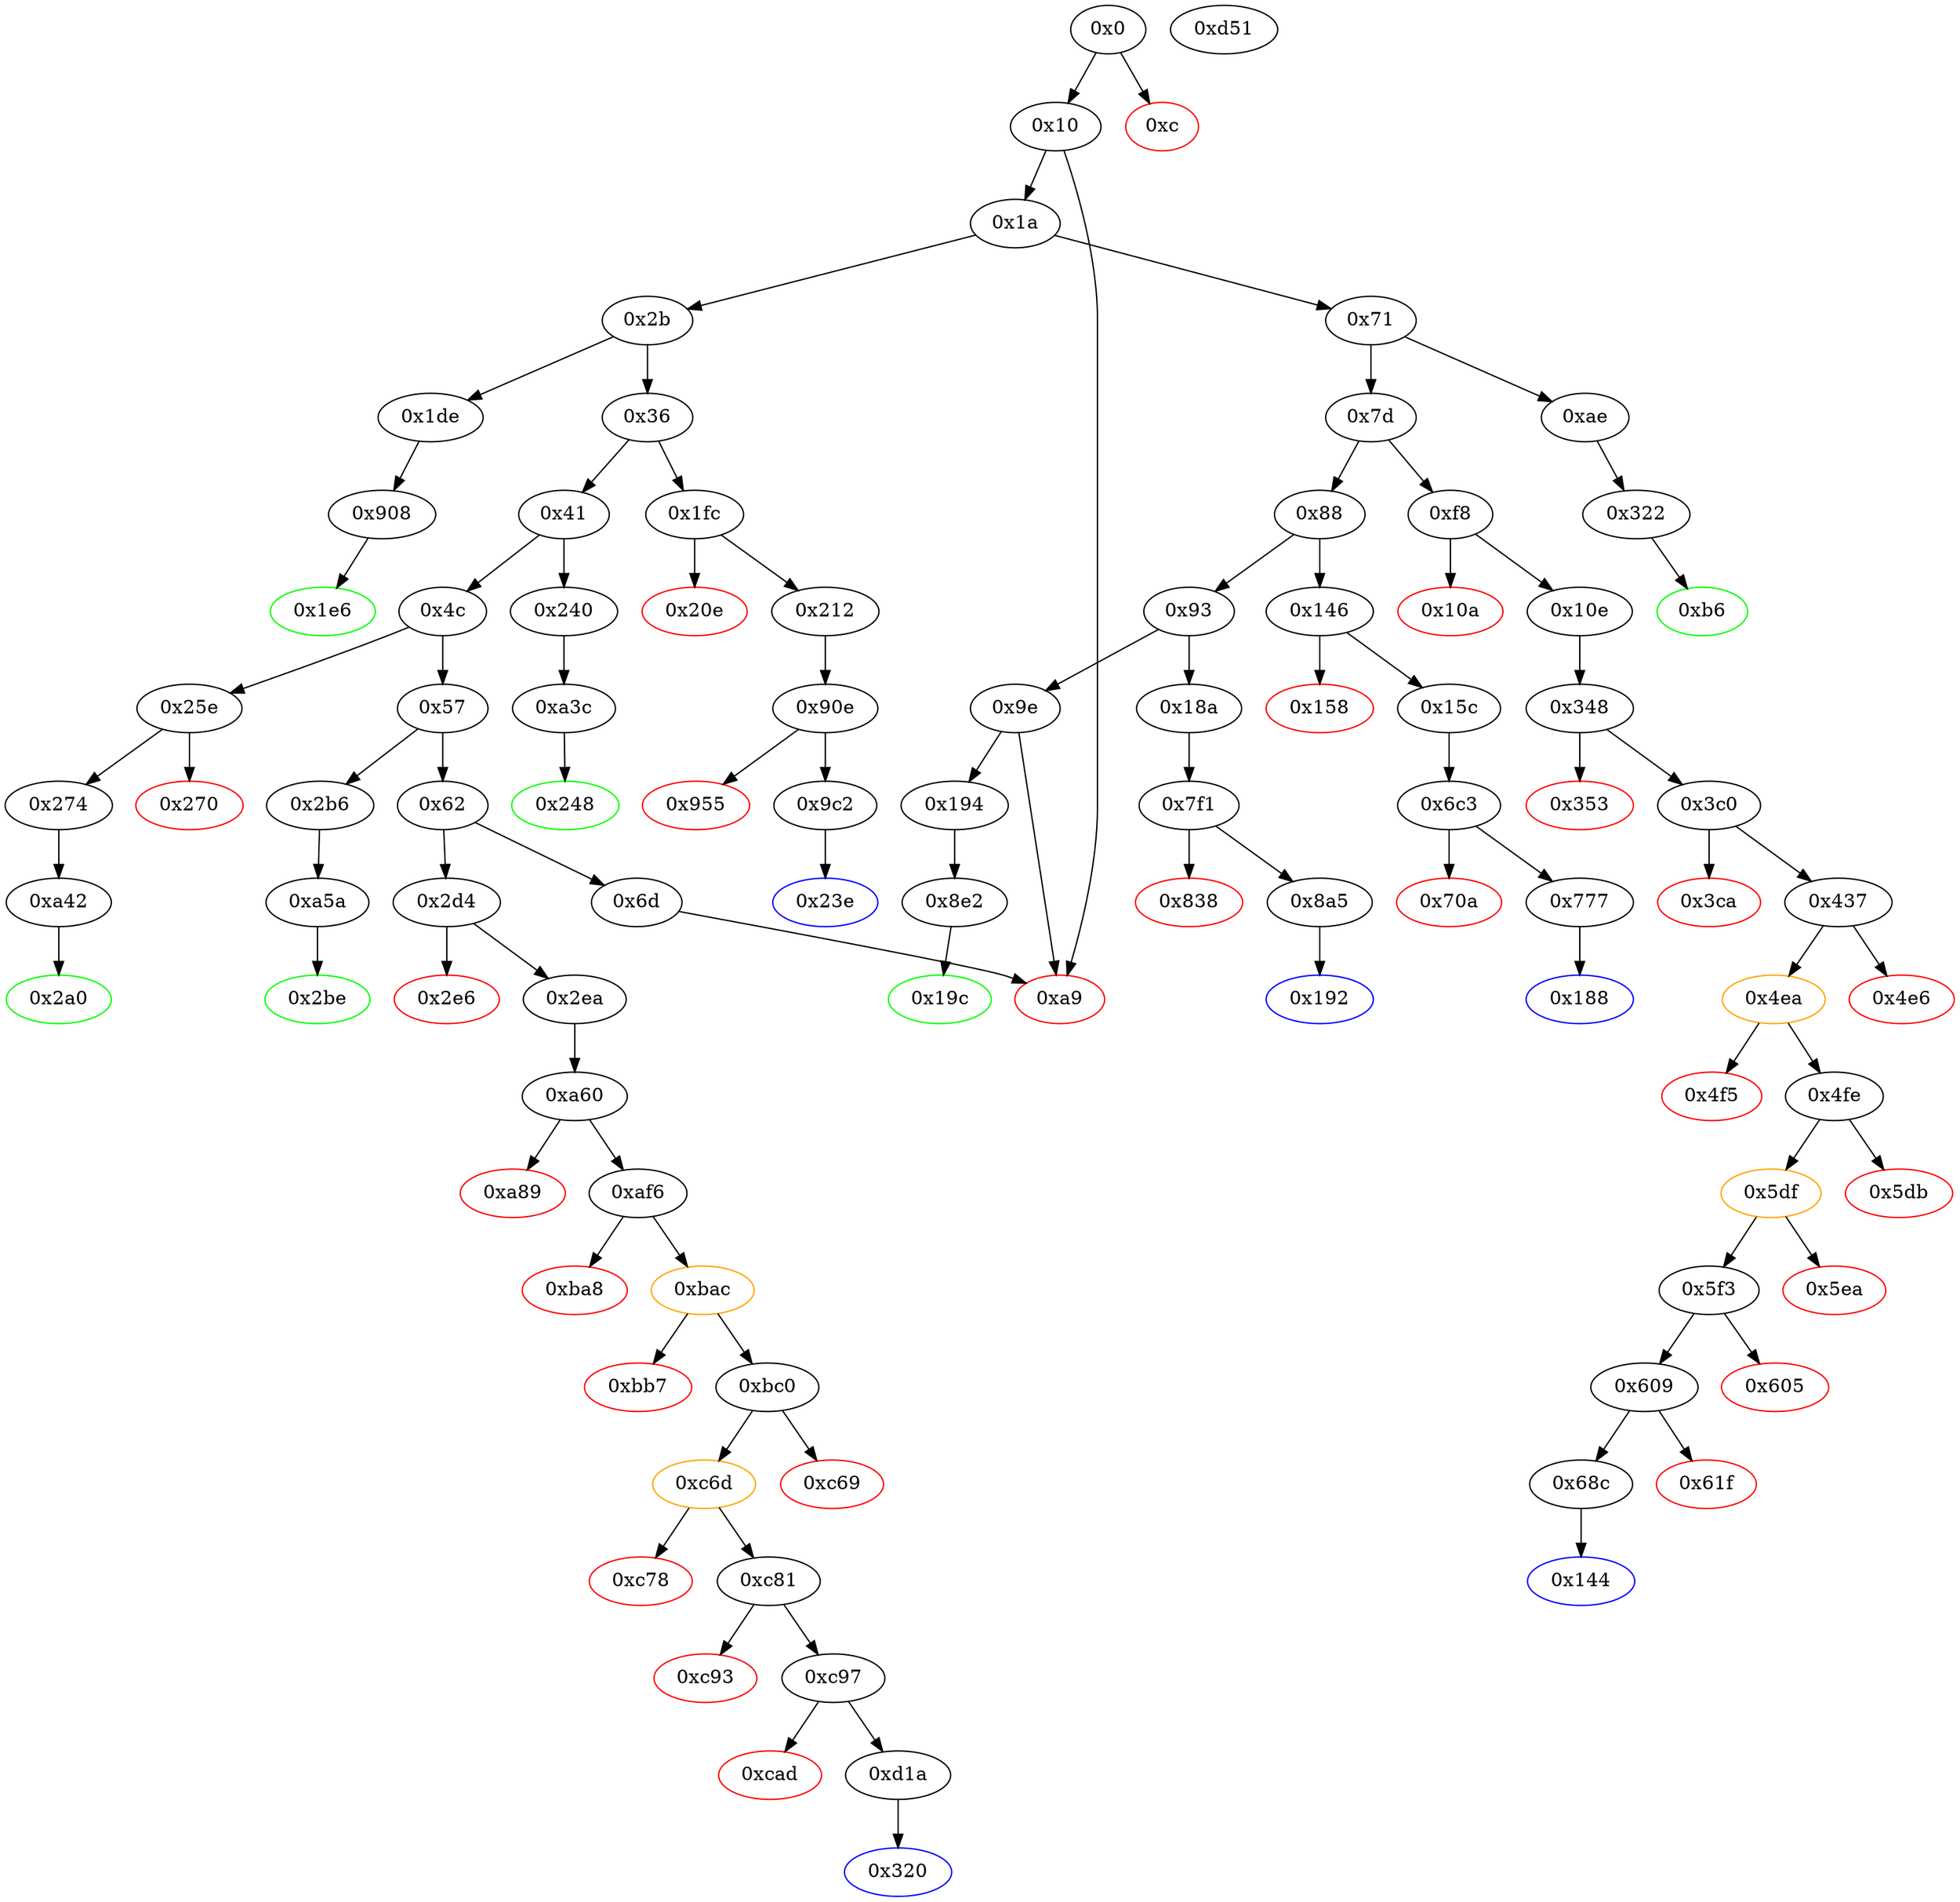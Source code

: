 strict digraph "" {
"0x5f3" [fillcolor=white, id="0x5f3", style=filled, tooltip="Block 0x5f3\n[0x5f3:0x604]\n---\nPredecessors: [0x5df]\nSuccessors: [0x605, 0x609]\n---\n0x5f3 JUMPDEST\n0x5f4 POP\n0x5f5 POP\n0x5f6 POP\n0x5f7 POP\n0x5f8 PUSH1 0x40\n0x5fa MLOAD\n0x5fb RETURNDATASIZE\n0x5fc PUSH1 0x20\n0x5fe DUP2\n0x5ff LT\n0x600 ISZERO\n0x601 PUSH2 0x609\n0x604 JUMPI\n---\n0x5f3: JUMPDEST \n0x5f8: V355 = 0x40\n0x5fa: V356 = M[0x40]\n0x5fb: V357 = RETURNDATASIZE\n0x5fc: V358 = 0x20\n0x5ff: V359 = LT V357 0x20\n0x600: V360 = ISZERO V359\n0x601: V361 = 0x609\n0x604: JUMPI 0x609 V360\n---\nEntry stack: [V13, 0x144, V77, V80, V310, 0x23b872dd, V335, V348]\nStack pops: 4\nStack additions: [V356, V357]\nExit stack: [V13, 0x144, V77, V80, V356, V357]\n\nDef sites:\nV13: {0x1a.0x1f}\n0x144: {0xf8.0xf9}\nV77: {0x10e.0x12a}\nV80: {0x10e.0x134}\nV310: {0x4fe.0x53b}\n0x23b872dd: {0x4fe.0x53c}\nV335: {0x4fe.0x5c0}\nV348: {0x5df.0x5e3}\n"];
"0xa89" [color=red, fillcolor=white, id="0xa89", style=filled, tooltip="Block 0xa89\n[0xa89:0xaf5]\n---\nPredecessors: [0xa60]\nSuccessors: []\n---\n0xa89 PUSH1 0x40\n0xa8b MLOAD\n0xa8c PUSH32 0x8c379a000000000000000000000000000000000000000000000000000000000\n0xaad DUP2\n0xaae MSTORE\n0xaaf PUSH1 0x4\n0xab1 ADD\n0xab2 DUP1\n0xab3 DUP1\n0xab4 PUSH1 0x20\n0xab6 ADD\n0xab7 DUP3\n0xab8 DUP2\n0xab9 SUB\n0xaba DUP3\n0xabb MSTORE\n0xabc PUSH1 0x10\n0xabe DUP2\n0xabf MSTORE\n0xac0 PUSH1 0x20\n0xac2 ADD\n0xac3 DUP1\n0xac4 PUSH32 0x47656d4a6f696e2f6f766572666c6f7700000000000000000000000000000000\n0xae5 DUP2\n0xae6 MSTORE\n0xae7 POP\n0xae8 PUSH1 0x20\n0xaea ADD\n0xaeb SWAP2\n0xaec POP\n0xaed POP\n0xaee PUSH1 0x40\n0xaf0 MLOAD\n0xaf1 DUP1\n0xaf2 SWAP2\n0xaf3 SUB\n0xaf4 SWAP1\n0xaf5 REVERT\n---\n0xa89: V632 = 0x40\n0xa8b: V633 = M[0x40]\n0xa8c: V634 = 0x8c379a000000000000000000000000000000000000000000000000000000000\n0xaae: M[V633] = 0x8c379a000000000000000000000000000000000000000000000000000000000\n0xaaf: V635 = 0x4\n0xab1: V636 = ADD 0x4 V633\n0xab4: V637 = 0x20\n0xab6: V638 = ADD 0x20 V636\n0xab9: V639 = SUB V638 V636\n0xabb: M[V636] = V639\n0xabc: V640 = 0x10\n0xabf: M[V638] = 0x10\n0xac0: V641 = 0x20\n0xac2: V642 = ADD 0x20 V638\n0xac4: V643 = 0x47656d4a6f696e2f6f766572666c6f7700000000000000000000000000000000\n0xae6: M[V642] = 0x47656d4a6f696e2f6f766572666c6f7700000000000000000000000000000000\n0xae8: V644 = 0x20\n0xaea: V645 = ADD 0x20 V642\n0xaee: V646 = 0x40\n0xaf0: V647 = M[0x40]\n0xaf3: V648 = SUB V645 V647\n0xaf5: REVERT V647 V648\n---\nEntry stack: [V13, 0x320, V193, V196]\nStack pops: 0\nStack additions: []\nExit stack: [V13, 0x320, V193, V196]\n\nDef sites:\nV13: {0x1a.0x1f}\n0x320: {0x2d4.0x2d5}\nV193: {0x2ea.0x306}\nV196: {0x2ea.0x310}\n"];
"0xae" [fillcolor=white, id="0xae", style=filled, tooltip="Block 0xae\n[0xae:0xb5]\n---\nPredecessors: [0x71]\nSuccessors: [0x322]\n---\n0xae JUMPDEST\n0xaf PUSH2 0xb6\n0xb2 PUSH2 0x322\n0xb5 JUMP\n---\n0xae: JUMPDEST \n0xaf: V52 = 0xb6\n0xb2: V53 = 0x322\n0xb5: JUMP 0x322\n---\nEntry stack: [V13]\nStack pops: 0\nStack additions: [0xb6]\nExit stack: [V13, 0xb6]\n\nDef sites:\nV13: {0x1a.0x1f}\n"];
"0x2be" [color=green, fillcolor=white, id="0x2be", style=filled, tooltip="Block 0x2be\n[0x2be:0x2d3]\n---\nPredecessors: [0xa5a]\nSuccessors: []\n---\n0x2be JUMPDEST\n0x2bf PUSH1 0x40\n0x2c1 MLOAD\n0x2c2 DUP1\n0x2c3 DUP3\n0x2c4 DUP2\n0x2c5 MSTORE\n0x2c6 PUSH1 0x20\n0x2c8 ADD\n0x2c9 SWAP2\n0x2ca POP\n0x2cb POP\n0x2cc PUSH1 0x40\n0x2ce MLOAD\n0x2cf DUP1\n0x2d0 SWAP2\n0x2d1 SUB\n0x2d2 SWAP1\n0x2d3 RETURN\n---\n0x2be: JUMPDEST \n0x2bf: V174 = 0x40\n0x2c1: V175 = M[0x40]\n0x2c5: M[V175] = V627\n0x2c6: V176 = 0x20\n0x2c8: V177 = ADD 0x20 V175\n0x2cc: V178 = 0x40\n0x2ce: V179 = M[0x40]\n0x2d1: V180 = SUB V177 V179\n0x2d3: RETURN V179 V180\n---\nEntry stack: [V13, 0x2be, V627]\nStack pops: 1\nStack additions: []\nExit stack: [V13, 0x2be]\n\nDef sites:\nV13: {0x1a.0x1f}\n0x2be: {0x2b6.0x2b7}\nV627: {0xa5a.0xa5d}\n"];
"0x838" [color=red, fillcolor=white, id="0x838", style=filled, tooltip="Block 0x838\n[0x838:0x8a4]\n---\nPredecessors: [0x7f1]\nSuccessors: []\n---\n0x838 PUSH1 0x40\n0x83a MLOAD\n0x83b PUSH32 0x8c379a000000000000000000000000000000000000000000000000000000000\n0x85c DUP2\n0x85d MSTORE\n0x85e PUSH1 0x4\n0x860 ADD\n0x861 DUP1\n0x862 DUP1\n0x863 PUSH1 0x20\n0x865 ADD\n0x866 DUP3\n0x867 DUP2\n0x868 SUB\n0x869 DUP3\n0x86a MSTORE\n0x86b PUSH1 0x16\n0x86d DUP2\n0x86e MSTORE\n0x86f PUSH1 0x20\n0x871 ADD\n0x872 DUP1\n0x873 PUSH32 0x47656d4a6f696e2f6e6f742d617574686f72697a656400000000000000000000\n0x894 DUP2\n0x895 MSTORE\n0x896 POP\n0x897 PUSH1 0x20\n0x899 ADD\n0x89a SWAP2\n0x89b POP\n0x89c POP\n0x89d PUSH1 0x40\n0x89f MLOAD\n0x8a0 DUP1\n0x8a1 SWAP2\n0x8a2 SUB\n0x8a3 SWAP1\n0x8a4 REVERT\n---\n0x838: V494 = 0x40\n0x83a: V495 = M[0x40]\n0x83b: V496 = 0x8c379a000000000000000000000000000000000000000000000000000000000\n0x85d: M[V495] = 0x8c379a000000000000000000000000000000000000000000000000000000000\n0x85e: V497 = 0x4\n0x860: V498 = ADD 0x4 V495\n0x863: V499 = 0x20\n0x865: V500 = ADD 0x20 V498\n0x868: V501 = SUB V500 V498\n0x86a: M[V498] = V501\n0x86b: V502 = 0x16\n0x86e: M[V500] = 0x16\n0x86f: V503 = 0x20\n0x871: V504 = ADD 0x20 V500\n0x873: V505 = 0x47656d4a6f696e2f6e6f742d617574686f72697a656400000000000000000000\n0x895: M[V504] = 0x47656d4a6f696e2f6e6f742d617574686f72697a656400000000000000000000\n0x897: V506 = 0x20\n0x899: V507 = ADD 0x20 V504\n0x89d: V508 = 0x40\n0x89f: V509 = M[0x40]\n0x8a2: V510 = SUB V507 V509\n0x8a4: REVERT V509 V510\n---\nEntry stack: [V13, 0x192]\nStack pops: 0\nStack additions: []\nExit stack: [V13, 0x192]\n\nDef sites:\nV13: {0x1a.0x1f}\n0x192: {0x18a.0x18b}\n"];
"0x8e2" [fillcolor=white, id="0x8e2", style=filled, tooltip="Block 0x8e2\n[0x8e2:0x907]\n---\nPredecessors: [0x194]\nSuccessors: [0x19c]\n---\n0x8e2 JUMPDEST\n0x8e3 PUSH1 0x3\n0x8e5 PUSH1 0x0\n0x8e7 SWAP1\n0x8e8 SLOAD\n0x8e9 SWAP1\n0x8ea PUSH2 0x100\n0x8ed EXP\n0x8ee SWAP1\n0x8ef DIV\n0x8f0 PUSH20 0xffffffffffffffffffffffffffffffffffffffff\n0x905 AND\n0x906 DUP2\n0x907 JUMP\n---\n0x8e2: JUMPDEST \n0x8e3: V537 = 0x3\n0x8e5: V538 = 0x0\n0x8e8: V539 = S[0x3]\n0x8ea: V540 = 0x100\n0x8ed: V541 = EXP 0x100 0x0\n0x8ef: V542 = DIV V539 0x1\n0x8f0: V543 = 0xffffffffffffffffffffffffffffffffffffffff\n0x905: V544 = AND 0xffffffffffffffffffffffffffffffffffffffff V542\n0x907: JUMP 0x19c\n---\nEntry stack: [V13, 0x19c]\nStack pops: 1\nStack additions: [S0, V544]\nExit stack: [V13, 0x19c, V544]\n\nDef sites:\nV13: {0x1a.0x1f}\n0x19c: {0x194.0x195}\n"];
"0x57" [fillcolor=white, id="0x57", style=filled, tooltip="Block 0x57\n[0x57:0x61]\n---\nPredecessors: [0x4c]\nSuccessors: [0x62, 0x2b6]\n---\n0x57 DUP1\n0x58 PUSH4 0xc5ce281e\n0x5d EQ\n0x5e PUSH2 0x2b6\n0x61 JUMPI\n---\n0x58: V29 = 0xc5ce281e\n0x5d: V30 = EQ 0xc5ce281e V13\n0x5e: V31 = 0x2b6\n0x61: JUMPI 0x2b6 V30\n---\nEntry stack: [V13]\nStack pops: 1\nStack additions: [S0]\nExit stack: [V13]\n\nDef sites:\nV13: {0x1a.0x1f}\n"];
"0x3c0" [fillcolor=white, id="0x3c0", style=filled, tooltip="Block 0x3c0\n[0x3c0:0x3c9]\n---\nPredecessors: [0x348]\nSuccessors: [0x3ca, 0x437]\n---\n0x3c0 JUMPDEST\n0x3c1 PUSH1 0x0\n0x3c3 DUP2\n0x3c4 SLT\n0x3c5 ISZERO\n0x3c6 PUSH2 0x437\n0x3c9 JUMPI\n---\n0x3c0: JUMPDEST \n0x3c1: V230 = 0x0\n0x3c4: V231 = SLT V80 0x0\n0x3c5: V232 = ISZERO V231\n0x3c6: V233 = 0x437\n0x3c9: JUMPI 0x437 V232\n---\nEntry stack: [V13, 0x144, V77, V80]\nStack pops: 1\nStack additions: [S0]\nExit stack: [V13, 0x144, V77, V80]\n\nDef sites:\nV13: {0x1a.0x1f}\n0x144: {0xf8.0xf9}\nV77: {0x10e.0x12a}\nV80: {0x10e.0x134}\n"];
"0x270" [color=red, fillcolor=white, id="0x270", style=filled, tooltip="Block 0x270\n[0x270:0x273]\n---\nPredecessors: [0x25e]\nSuccessors: []\n---\n0x270 PUSH1 0x0\n0x272 DUP1\n0x273 REVERT\n---\n0x270: V157 = 0x0\n0x273: REVERT 0x0 0x0\n---\nEntry stack: [V13, 0x2a0, 0x4, V152]\nStack pops: 0\nStack additions: []\nExit stack: [V13, 0x2a0, 0x4, V152]\n\nDef sites:\nV13: {0x1a.0x1f}\n0x2a0: {0x25e.0x25f}\n0x4: {0x25e.0x262}\nV152: {0x25e.0x266}\n"];
"0x36" [fillcolor=white, id="0x36", style=filled, tooltip="Block 0x36\n[0x36:0x40]\n---\nPredecessors: [0x2b]\nSuccessors: [0x41, 0x1fc]\n---\n0x36 DUP1\n0x37 PUSH4 0x9c52a7f1\n0x3c EQ\n0x3d PUSH2 0x1fc\n0x40 JUMPI\n---\n0x37: V20 = 0x9c52a7f1\n0x3c: V21 = EQ 0x9c52a7f1 V13\n0x3d: V22 = 0x1fc\n0x40: JUMPI 0x1fc V21\n---\nEntry stack: [V13]\nStack pops: 1\nStack additions: [S0]\nExit stack: [V13]\n\nDef sites:\nV13: {0x1a.0x1f}\n"];
"0x5ea" [color=red, fillcolor=white, id="0x5ea", style=filled, tooltip="Block 0x5ea\n[0x5ea:0x5f2]\n---\nPredecessors: [0x5df]\nSuccessors: []\n---\n0x5ea RETURNDATASIZE\n0x5eb PUSH1 0x0\n0x5ed DUP1\n0x5ee RETURNDATACOPY\n0x5ef RETURNDATASIZE\n0x5f0 PUSH1 0x0\n0x5f2 REVERT\n---\n0x5ea: V351 = RETURNDATASIZE\n0x5eb: V352 = 0x0\n0x5ee: RETURNDATACOPY 0x0 0x0 V351\n0x5ef: V353 = RETURNDATASIZE\n0x5f0: V354 = 0x0\n0x5f2: REVERT 0x0 V353\n---\nEntry stack: [V13, 0x144, V77, V80, V310, 0x23b872dd, V335, V348]\nStack pops: 0\nStack additions: []\nExit stack: [V13, 0x144, V77, V80, V310, 0x23b872dd, V335, V348]\n\nDef sites:\nV13: {0x1a.0x1f}\n0x144: {0xf8.0xf9}\nV77: {0x10e.0x12a}\nV80: {0x10e.0x134}\nV310: {0x4fe.0x53b}\n0x23b872dd: {0x4fe.0x53c}\nV335: {0x4fe.0x5c0}\nV348: {0x5df.0x5e3}\n"];
"0xc78" [color=red, fillcolor=white, id="0xc78", style=filled, tooltip="Block 0xc78\n[0xc78:0xc80]\n---\nPredecessors: [0xc6d]\nSuccessors: []\n---\n0xc78 RETURNDATASIZE\n0xc79 PUSH1 0x0\n0xc7b DUP1\n0xc7c RETURNDATACOPY\n0xc7d RETURNDATASIZE\n0xc7e PUSH1 0x0\n0xc80 REVERT\n---\n0xc78: V744 = RETURNDATASIZE\n0xc79: V745 = 0x0\n0xc7c: RETURNDATACOPY 0x0 0x0 V744\n0xc7d: V746 = RETURNDATASIZE\n0xc7e: V747 = 0x0\n0xc80: REVERT 0x0 V746\n---\nEntry stack: [V13, 0x320, V193, V196, V711, 0xa9059cbb, V728, V741]\nStack pops: 0\nStack additions: []\nExit stack: [V13, 0x320, V193, V196, V711, 0xa9059cbb, V728, V741]\n\nDef sites:\nV13: {0x1a.0x1f}\n0x320: {0x2d4.0x2d5}\nV193: {0x2ea.0x306}\nV196: {0x2ea.0x310}\nV711: {0xbc0.0xbfd}\n0xa9059cbb: {0xbc0.0xbfe}\nV728: {0xbc0.0xc4f}\nV741: {0xc6d.0xc71}\n"];
"0xc81" [fillcolor=white, id="0xc81", style=filled, tooltip="Block 0xc81\n[0xc81:0xc92]\n---\nPredecessors: [0xc6d]\nSuccessors: [0xc93, 0xc97]\n---\n0xc81 JUMPDEST\n0xc82 POP\n0xc83 POP\n0xc84 POP\n0xc85 POP\n0xc86 PUSH1 0x40\n0xc88 MLOAD\n0xc89 RETURNDATASIZE\n0xc8a PUSH1 0x20\n0xc8c DUP2\n0xc8d LT\n0xc8e ISZERO\n0xc8f PUSH2 0xc97\n0xc92 JUMPI\n---\n0xc81: JUMPDEST \n0xc86: V748 = 0x40\n0xc88: V749 = M[0x40]\n0xc89: V750 = RETURNDATASIZE\n0xc8a: V751 = 0x20\n0xc8d: V752 = LT V750 0x20\n0xc8e: V753 = ISZERO V752\n0xc8f: V754 = 0xc97\n0xc92: JUMPI 0xc97 V753\n---\nEntry stack: [V13, 0x320, V193, V196, V711, 0xa9059cbb, V728, V741]\nStack pops: 4\nStack additions: [V749, V750]\nExit stack: [V13, 0x320, V193, V196, V749, V750]\n\nDef sites:\nV13: {0x1a.0x1f}\n0x320: {0x2d4.0x2d5}\nV193: {0x2ea.0x306}\nV196: {0x2ea.0x310}\nV711: {0xbc0.0xbfd}\n0xa9059cbb: {0xbc0.0xbfe}\nV728: {0xbc0.0xc4f}\nV741: {0xc6d.0xc71}\n"];
"0x62" [fillcolor=white, id="0x62", style=filled, tooltip="Block 0x62\n[0x62:0x6c]\n---\nPredecessors: [0x57]\nSuccessors: [0x6d, 0x2d4]\n---\n0x62 DUP1\n0x63 PUSH4 0xef693bed\n0x68 EQ\n0x69 PUSH2 0x2d4\n0x6c JUMPI\n---\n0x63: V32 = 0xef693bed\n0x68: V33 = EQ 0xef693bed V13\n0x69: V34 = 0x2d4\n0x6c: JUMPI 0x2d4 V33\n---\nEntry stack: [V13]\nStack pops: 1\nStack additions: [S0]\nExit stack: [V13]\n\nDef sites:\nV13: {0x1a.0x1f}\n"];
"0x68c" [fillcolor=white, id="0x68c", style=filled, tooltip="Block 0x68c\n[0x68c:0x6c2]\n---\nPredecessors: [0x609]\nSuccessors: [0x144]\n---\n0x68c JUMPDEST\n0x68d MSIZE\n0x68e PUSH2 0x120\n0x691 DUP2\n0x692 ADD\n0x693 PUSH1 0x40\n0x695 MSTORE\n0x696 PUSH1 0x20\n0x698 DUP2\n0x699 MSTORE\n0x69a PUSH1 0xe0\n0x69c PUSH1 0x20\n0x69e DUP3\n0x69f ADD\n0x6a0 MSTORE\n0x6a1 PUSH1 0xe0\n0x6a3 PUSH1 0x0\n0x6a5 PUSH1 0x40\n0x6a7 DUP4\n0x6a8 ADD\n0x6a9 CALLDATACOPY\n0x6aa PUSH1 0x24\n0x6ac CALLDATALOAD\n0x6ad PUSH1 0x4\n0x6af CALLDATALOAD\n0x6b0 CALLER\n0x6b1 PUSH1 0x0\n0x6b3 CALLDATALOAD\n0x6b4 PUSH1 0xe0\n0x6b6 SHR\n0x6b7 PUSH1 0xe0\n0x6b9 SHL\n0x6ba PUSH2 0x120\n0x6bd DUP6\n0x6be LOG4\n0x6bf POP\n0x6c0 POP\n0x6c1 POP\n0x6c2 JUMP\n---\n0x68c: JUMPDEST \n0x68d: V385 = MSIZE\n0x68e: V386 = 0x120\n0x692: V387 = ADD V385 0x120\n0x693: V388 = 0x40\n0x695: M[0x40] = V387\n0x696: V389 = 0x20\n0x699: M[V385] = 0x20\n0x69a: V390 = 0xe0\n0x69c: V391 = 0x20\n0x69f: V392 = ADD V385 0x20\n0x6a0: M[V392] = 0xe0\n0x6a1: V393 = 0xe0\n0x6a3: V394 = 0x0\n0x6a5: V395 = 0x40\n0x6a8: V396 = ADD V385 0x40\n0x6a9: CALLDATACOPY V396 0x0 0xe0\n0x6aa: V397 = 0x24\n0x6ac: V398 = CALLDATALOAD 0x24\n0x6ad: V399 = 0x4\n0x6af: V400 = CALLDATALOAD 0x4\n0x6b0: V401 = CALLER\n0x6b1: V402 = 0x0\n0x6b3: V403 = CALLDATALOAD 0x0\n0x6b4: V404 = 0xe0\n0x6b6: V405 = SHR 0xe0 V403\n0x6b7: V406 = 0xe0\n0x6b9: V407 = SHL 0xe0 V405\n0x6ba: V408 = 0x120\n0x6be: LOG V385 0x120 V407 V401 V400 V398\n0x6c2: JUMP 0x144\n---\nEntry stack: [V13, 0x144, V77, V80]\nStack pops: 3\nStack additions: []\nExit stack: [V13]\n\nDef sites:\nV13: {0x1a.0x1f}\n0x144: {0xf8.0xf9}\nV77: {0x10e.0x12a}\nV80: {0x10e.0x134}\n"];
"0xf8" [fillcolor=white, id="0xf8", style=filled, tooltip="Block 0xf8\n[0xf8:0x109]\n---\nPredecessors: [0x7d]\nSuccessors: [0x10a, 0x10e]\n---\n0xf8 JUMPDEST\n0xf9 PUSH2 0x144\n0xfc PUSH1 0x4\n0xfe DUP1\n0xff CALLDATASIZE\n0x100 SUB\n0x101 PUSH1 0x40\n0x103 DUP2\n0x104 LT\n0x105 ISZERO\n0x106 PUSH2 0x10e\n0x109 JUMPI\n---\n0xf8: JUMPDEST \n0xf9: V65 = 0x144\n0xfc: V66 = 0x4\n0xff: V67 = CALLDATASIZE\n0x100: V68 = SUB V67 0x4\n0x101: V69 = 0x40\n0x104: V70 = LT V68 0x40\n0x105: V71 = ISZERO V70\n0x106: V72 = 0x10e\n0x109: JUMPI 0x10e V71\n---\nEntry stack: [V13]\nStack pops: 0\nStack additions: [0x144, 0x4, V68]\nExit stack: [V13, 0x144, 0x4, V68]\n\nDef sites:\nV13: {0x1a.0x1f}\n"];
"0xa3c" [fillcolor=white, id="0xa3c", style=filled, tooltip="Block 0xa3c\n[0xa3c:0xa41]\n---\nPredecessors: [0x240]\nSuccessors: [0x248]\n---\n0xa3c JUMPDEST\n0xa3d PUSH1 0x4\n0xa3f SLOAD\n0xa40 DUP2\n0xa41 JUMP\n---\n0xa3c: JUMPDEST \n0xa3d: V616 = 0x4\n0xa3f: V617 = S[0x4]\n0xa41: JUMP 0x248\n---\nEntry stack: [V13, 0x248]\nStack pops: 1\nStack additions: [S0, V617]\nExit stack: [V13, 0x248, V617]\n\nDef sites:\nV13: {0x1a.0x1f}\n0x248: {0x240.0x241}\n"];
"0x2b" [fillcolor=white, id="0x2b", style=filled, tooltip="Block 0x2b\n[0x2b:0x35]\n---\nPredecessors: [0x1a]\nSuccessors: [0x36, 0x1de]\n---\n0x2b DUP1\n0x2c PUSH4 0x957aa58c\n0x31 EQ\n0x32 PUSH2 0x1de\n0x35 JUMPI\n---\n0x2c: V17 = 0x957aa58c\n0x31: V18 = EQ 0x957aa58c V13\n0x32: V19 = 0x1de\n0x35: JUMPI 0x1de V18\n---\nEntry stack: [V13]\nStack pops: 1\nStack additions: [S0]\nExit stack: [V13]\n\nDef sites:\nV13: {0x1a.0x1f}\n"];
"0x70a" [color=red, fillcolor=white, id="0x70a", style=filled, tooltip="Block 0x70a\n[0x70a:0x776]\n---\nPredecessors: [0x6c3]\nSuccessors: []\n---\n0x70a PUSH1 0x40\n0x70c MLOAD\n0x70d PUSH32 0x8c379a000000000000000000000000000000000000000000000000000000000\n0x72e DUP2\n0x72f MSTORE\n0x730 PUSH1 0x4\n0x732 ADD\n0x733 DUP1\n0x734 DUP1\n0x735 PUSH1 0x20\n0x737 ADD\n0x738 DUP3\n0x739 DUP2\n0x73a SUB\n0x73b DUP3\n0x73c MSTORE\n0x73d PUSH1 0x16\n0x73f DUP2\n0x740 MSTORE\n0x741 PUSH1 0x20\n0x743 ADD\n0x744 DUP1\n0x745 PUSH32 0x47656d4a6f696e2f6e6f742d617574686f72697a656400000000000000000000\n0x766 DUP2\n0x767 MSTORE\n0x768 POP\n0x769 PUSH1 0x20\n0x76b ADD\n0x76c SWAP2\n0x76d POP\n0x76e POP\n0x76f PUSH1 0x40\n0x771 MLOAD\n0x772 DUP1\n0x773 SWAP2\n0x774 SUB\n0x775 SWAP1\n0x776 REVERT\n---\n0x70a: V425 = 0x40\n0x70c: V426 = M[0x40]\n0x70d: V427 = 0x8c379a000000000000000000000000000000000000000000000000000000000\n0x72f: M[V426] = 0x8c379a000000000000000000000000000000000000000000000000000000000\n0x730: V428 = 0x4\n0x732: V429 = ADD 0x4 V426\n0x735: V430 = 0x20\n0x737: V431 = ADD 0x20 V429\n0x73a: V432 = SUB V431 V429\n0x73c: M[V429] = V432\n0x73d: V433 = 0x16\n0x740: M[V431] = 0x16\n0x741: V434 = 0x20\n0x743: V435 = ADD 0x20 V431\n0x745: V436 = 0x47656d4a6f696e2f6e6f742d617574686f72697a656400000000000000000000\n0x767: M[V435] = 0x47656d4a6f696e2f6e6f742d617574686f72697a656400000000000000000000\n0x769: V437 = 0x20\n0x76b: V438 = ADD 0x20 V435\n0x76f: V439 = 0x40\n0x771: V440 = M[0x40]\n0x774: V441 = SUB V438 V440\n0x776: REVERT V440 V441\n---\nEntry stack: [V13, 0x188, V96]\nStack pops: 0\nStack additions: []\nExit stack: [V13, 0x188, V96]\n\nDef sites:\nV13: {0x1a.0x1f}\n0x188: {0x146.0x147}\nV96: {0x15c.0x178}\n"];
"0x20e" [color=red, fillcolor=white, id="0x20e", style=filled, tooltip="Block 0x20e\n[0x20e:0x211]\n---\nPredecessors: [0x1fc]\nSuccessors: []\n---\n0x20e PUSH1 0x0\n0x210 DUP1\n0x211 REVERT\n---\n0x20e: V132 = 0x0\n0x211: REVERT 0x0 0x0\n---\nEntry stack: [V13, 0x23e, 0x4, V127]\nStack pops: 0\nStack additions: []\nExit stack: [V13, 0x23e, 0x4, V127]\n\nDef sites:\nV13: {0x1a.0x1f}\n0x23e: {0x1fc.0x1fd}\n0x4: {0x1fc.0x200}\nV127: {0x1fc.0x204}\n"];
"0x18a" [fillcolor=white, id="0x18a", style=filled, tooltip="Block 0x18a\n[0x18a:0x191]\n---\nPredecessors: [0x93]\nSuccessors: [0x7f1]\n---\n0x18a JUMPDEST\n0x18b PUSH2 0x192\n0x18e PUSH2 0x7f1\n0x191 JUMP\n---\n0x18a: JUMPDEST \n0x18b: V100 = 0x192\n0x18e: V101 = 0x7f1\n0x191: JUMP 0x7f1\n---\nEntry stack: [V13]\nStack pops: 0\nStack additions: [0x192]\nExit stack: [V13, 0x192]\n\nDef sites:\nV13: {0x1a.0x1f}\n"];
"0xba8" [color=red, fillcolor=white, id="0xba8", style=filled, tooltip="Block 0xba8\n[0xba8:0xbab]\n---\nPredecessors: [0xaf6]\nSuccessors: []\n---\n0xba8 PUSH1 0x0\n0xbaa DUP1\n0xbab REVERT\n---\n0xba8: V692 = 0x0\n0xbab: REVERT 0x0 0x0\n---\nEntry stack: [V13, 0x320, V193, V196, V658, 0x7cdd3fde, V682, 0x0, V685, V686, V685, 0x0, V658, V689]\nStack pops: 0\nStack additions: []\nExit stack: [V13, 0x320, V193, V196, V658, 0x7cdd3fde, V682, 0x0, V685, V686, V685, 0x0, V658, V689]\n\nDef sites:\nV13: {0x1a.0x1f}\n0x320: {0x2d4.0x2d5}\nV193: {0x2ea.0x306}\nV196: {0x2ea.0x310}\nV658: {0xaf6.0xb2f}\n0x7cdd3fde: {0xaf6.0xb30}\nV682: {0xaf6.0xb8d}\n0x0: {0xaf6.0xb93}\nV685: {0xaf6.0xb97}\nV686: {0xaf6.0xb9a}\nV685: {0xaf6.0xb97}\n0x0: {0xaf6.0xb9c}\nV658: {0xaf6.0xb2f}\nV689: {0xaf6.0xba1}\n"];
"0xcad" [color=red, fillcolor=white, id="0xcad", style=filled, tooltip="Block 0xcad\n[0xcad:0xd19]\n---\nPredecessors: [0xc97]\nSuccessors: []\n---\n0xcad PUSH1 0x40\n0xcaf MLOAD\n0xcb0 PUSH32 0x8c379a000000000000000000000000000000000000000000000000000000000\n0xcd1 DUP2\n0xcd2 MSTORE\n0xcd3 PUSH1 0x4\n0xcd5 ADD\n0xcd6 DUP1\n0xcd7 DUP1\n0xcd8 PUSH1 0x20\n0xcda ADD\n0xcdb DUP3\n0xcdc DUP2\n0xcdd SUB\n0xcde DUP3\n0xcdf MSTORE\n0xce0 PUSH1 0x17\n0xce2 DUP2\n0xce3 MSTORE\n0xce4 PUSH1 0x20\n0xce6 ADD\n0xce7 DUP1\n0xce8 PUSH32 0x47656d4a6f696e2f6661696c65642d7472616e73666572000000000000000000\n0xd09 DUP2\n0xd0a MSTORE\n0xd0b POP\n0xd0c PUSH1 0x20\n0xd0e ADD\n0xd0f SWAP2\n0xd10 POP\n0xd11 POP\n0xd12 PUSH1 0x40\n0xd14 MLOAD\n0xd15 DUP1\n0xd16 SWAP2\n0xd17 SUB\n0xd18 SWAP1\n0xd19 REVERT\n---\n0xcad: V761 = 0x40\n0xcaf: V762 = M[0x40]\n0xcb0: V763 = 0x8c379a000000000000000000000000000000000000000000000000000000000\n0xcd2: M[V762] = 0x8c379a000000000000000000000000000000000000000000000000000000000\n0xcd3: V764 = 0x4\n0xcd5: V765 = ADD 0x4 V762\n0xcd8: V766 = 0x20\n0xcda: V767 = ADD 0x20 V765\n0xcdd: V768 = SUB V767 V765\n0xcdf: M[V765] = V768\n0xce0: V769 = 0x17\n0xce3: M[V767] = 0x17\n0xce4: V770 = 0x20\n0xce6: V771 = ADD 0x20 V767\n0xce8: V772 = 0x47656d4a6f696e2f6661696c65642d7472616e73666572000000000000000000\n0xd0a: M[V771] = 0x47656d4a6f696e2f6661696c65642d7472616e73666572000000000000000000\n0xd0c: V773 = 0x20\n0xd0e: V774 = ADD 0x20 V771\n0xd12: V775 = 0x40\n0xd14: V776 = M[0x40]\n0xd17: V777 = SUB V774 V776\n0xd19: REVERT V776 V777\n---\nEntry stack: [V13, 0x320, V193, V196]\nStack pops: 0\nStack additions: []\nExit stack: [V13, 0x320, V193, V196]\n\nDef sites:\nV13: {0x1a.0x1f}\n0x320: {0x2d4.0x2d5}\nV193: {0x2ea.0x306}\nV196: {0x2ea.0x310}\n"];
"0x9e" [fillcolor=white, id="0x9e", style=filled, tooltip="Block 0x9e\n[0x9e:0xa8]\n---\nPredecessors: [0x93]\nSuccessors: [0xa9, 0x194]\n---\n0x9e DUP1\n0x9f PUSH4 0x7bd2bea7\n0xa4 EQ\n0xa5 PUSH2 0x194\n0xa8 JUMPI\n---\n0x9f: V48 = 0x7bd2bea7\n0xa4: V49 = EQ 0x7bd2bea7 V13\n0xa5: V50 = 0x194\n0xa8: JUMPI 0x194 V49\n---\nEntry stack: [V13]\nStack pops: 1\nStack additions: [S0]\nExit stack: [V13]\n\nDef sites:\nV13: {0x1a.0x1f}\n"];
"0xa42" [fillcolor=white, id="0xa42", style=filled, tooltip="Block 0xa42\n[0xa42:0xa59]\n---\nPredecessors: [0x274]\nSuccessors: [0x2a0]\n---\n0xa42 JUMPDEST\n0xa43 PUSH1 0x0\n0xa45 PUSH1 0x20\n0xa47 MSTORE\n0xa48 DUP1\n0xa49 PUSH1 0x0\n0xa4b MSTORE\n0xa4c PUSH1 0x40\n0xa4e PUSH1 0x0\n0xa50 SHA3\n0xa51 PUSH1 0x0\n0xa53 SWAP2\n0xa54 POP\n0xa55 SWAP1\n0xa56 POP\n0xa57 SLOAD\n0xa58 DUP2\n0xa59 JUMP\n---\n0xa42: JUMPDEST \n0xa43: V618 = 0x0\n0xa45: V619 = 0x20\n0xa47: M[0x20] = 0x0\n0xa49: V620 = 0x0\n0xa4b: M[0x0] = V161\n0xa4c: V621 = 0x40\n0xa4e: V622 = 0x0\n0xa50: V623 = SHA3 0x0 0x40\n0xa51: V624 = 0x0\n0xa57: V625 = S[V623]\n0xa59: JUMP 0x2a0\n---\nEntry stack: [V13, 0x2a0, V161]\nStack pops: 2\nStack additions: [S1, V625]\nExit stack: [V13, 0x2a0, V625]\n\nDef sites:\nV13: {0x1a.0x1f}\n0x2a0: {0x25e.0x25f}\nV161: {0x274.0x290}\n"];
"0x2d4" [fillcolor=white, id="0x2d4", style=filled, tooltip="Block 0x2d4\n[0x2d4:0x2e5]\n---\nPredecessors: [0x62]\nSuccessors: [0x2e6, 0x2ea]\n---\n0x2d4 JUMPDEST\n0x2d5 PUSH2 0x320\n0x2d8 PUSH1 0x4\n0x2da DUP1\n0x2db CALLDATASIZE\n0x2dc SUB\n0x2dd PUSH1 0x40\n0x2df DUP2\n0x2e0 LT\n0x2e1 ISZERO\n0x2e2 PUSH2 0x2ea\n0x2e5 JUMPI\n---\n0x2d4: JUMPDEST \n0x2d5: V181 = 0x320\n0x2d8: V182 = 0x4\n0x2db: V183 = CALLDATASIZE\n0x2dc: V184 = SUB V183 0x4\n0x2dd: V185 = 0x40\n0x2e0: V186 = LT V184 0x40\n0x2e1: V187 = ISZERO V186\n0x2e2: V188 = 0x2ea\n0x2e5: JUMPI 0x2ea V187\n---\nEntry stack: [V13]\nStack pops: 0\nStack additions: [0x320, 0x4, V184]\nExit stack: [V13, 0x320, 0x4, V184]\n\nDef sites:\nV13: {0x1a.0x1f}\n"];
"0xc" [color=red, fillcolor=white, id="0xc", style=filled, tooltip="Block 0xc\n[0xc:0xf]\n---\nPredecessors: [0x0]\nSuccessors: []\n---\n0xc PUSH1 0x0\n0xe DUP1\n0xf REVERT\n---\n0xc: V5 = 0x0\n0xf: REVERT 0x0 0x0\n---\nEntry stack: [V2]\nStack pops: 0\nStack additions: []\nExit stack: [V2]\n\nDef sites:\nV2: {0x0.0x5}\n"];
"0x609" [fillcolor=white, id="0x609", style=filled, tooltip="Block 0x609\n[0x609:0x61e]\n---\nPredecessors: [0x5f3]\nSuccessors: [0x61f, 0x68c]\n---\n0x609 JUMPDEST\n0x60a DUP2\n0x60b ADD\n0x60c SWAP1\n0x60d DUP1\n0x60e DUP1\n0x60f MLOAD\n0x610 SWAP1\n0x611 PUSH1 0x20\n0x613 ADD\n0x614 SWAP1\n0x615 SWAP3\n0x616 SWAP2\n0x617 SWAP1\n0x618 POP\n0x619 POP\n0x61a POP\n0x61b PUSH2 0x68c\n0x61e JUMPI\n---\n0x609: JUMPDEST \n0x60b: V363 = ADD V356 V357\n0x60f: V364 = M[V356]\n0x611: V365 = 0x20\n0x613: V366 = ADD 0x20 V356\n0x61b: V367 = 0x68c\n0x61e: JUMPI 0x68c V364\n---\nEntry stack: [V13, 0x144, V77, V80, V356, V357]\nStack pops: 2\nStack additions: []\nExit stack: [V13, 0x144, V77, V80]\n\nDef sites:\nV13: {0x1a.0x1f}\n0x144: {0xf8.0xf9}\nV77: {0x10e.0x12a}\nV80: {0x10e.0x134}\nV356: {0x5f3.0x5fa}\nV357: {0x5f3.0x5fb}\n"];
"0x9c2" [fillcolor=white, id="0x9c2", style=filled, tooltip="Block 0x9c2\n[0x9c2:0xa3b]\n---\nPredecessors: [0x90e]\nSuccessors: [0x23e]\n---\n0x9c2 JUMPDEST\n0x9c3 PUSH1 0x0\n0x9c5 DUP1\n0x9c6 PUSH1 0x0\n0x9c8 DUP4\n0x9c9 PUSH20 0xffffffffffffffffffffffffffffffffffffffff\n0x9de AND\n0x9df PUSH20 0xffffffffffffffffffffffffffffffffffffffff\n0x9f4 AND\n0x9f5 DUP2\n0x9f6 MSTORE\n0x9f7 PUSH1 0x20\n0x9f9 ADD\n0x9fa SWAP1\n0x9fb DUP2\n0x9fc MSTORE\n0x9fd PUSH1 0x20\n0x9ff ADD\n0xa00 PUSH1 0x0\n0xa02 SHA3\n0xa03 DUP2\n0xa04 SWAP1\n0xa05 SSTORE\n0xa06 POP\n0xa07 MSIZE\n0xa08 PUSH2 0x120\n0xa0b DUP2\n0xa0c ADD\n0xa0d PUSH1 0x40\n0xa0f MSTORE\n0xa10 PUSH1 0x20\n0xa12 DUP2\n0xa13 MSTORE\n0xa14 PUSH1 0xe0\n0xa16 PUSH1 0x20\n0xa18 DUP3\n0xa19 ADD\n0xa1a MSTORE\n0xa1b PUSH1 0xe0\n0xa1d PUSH1 0x0\n0xa1f PUSH1 0x40\n0xa21 DUP4\n0xa22 ADD\n0xa23 CALLDATACOPY\n0xa24 PUSH1 0x24\n0xa26 CALLDATALOAD\n0xa27 PUSH1 0x4\n0xa29 CALLDATALOAD\n0xa2a CALLER\n0xa2b PUSH1 0x0\n0xa2d CALLDATALOAD\n0xa2e PUSH1 0xe0\n0xa30 SHR\n0xa31 PUSH1 0xe0\n0xa33 SHL\n0xa34 PUSH2 0x120\n0xa37 DUP6\n0xa38 LOG4\n0xa39 POP\n0xa3a POP\n0xa3b JUMP\n---\n0x9c2: JUMPDEST \n0x9c3: V580 = 0x0\n0x9c6: V581 = 0x0\n0x9c9: V582 = 0xffffffffffffffffffffffffffffffffffffffff\n0x9de: V583 = AND 0xffffffffffffffffffffffffffffffffffffffff V136\n0x9df: V584 = 0xffffffffffffffffffffffffffffffffffffffff\n0x9f4: V585 = AND 0xffffffffffffffffffffffffffffffffffffffff V583\n0x9f6: M[0x0] = V585\n0x9f7: V586 = 0x20\n0x9f9: V587 = ADD 0x20 0x0\n0x9fc: M[0x20] = 0x0\n0x9fd: V588 = 0x20\n0x9ff: V589 = ADD 0x20 0x20\n0xa00: V590 = 0x0\n0xa02: V591 = SHA3 0x0 0x40\n0xa05: S[V591] = 0x0\n0xa07: V592 = MSIZE\n0xa08: V593 = 0x120\n0xa0c: V594 = ADD V592 0x120\n0xa0d: V595 = 0x40\n0xa0f: M[0x40] = V594\n0xa10: V596 = 0x20\n0xa13: M[V592] = 0x20\n0xa14: V597 = 0xe0\n0xa16: V598 = 0x20\n0xa19: V599 = ADD V592 0x20\n0xa1a: M[V599] = 0xe0\n0xa1b: V600 = 0xe0\n0xa1d: V601 = 0x0\n0xa1f: V602 = 0x40\n0xa22: V603 = ADD V592 0x40\n0xa23: CALLDATACOPY V603 0x0 0xe0\n0xa24: V604 = 0x24\n0xa26: V605 = CALLDATALOAD 0x24\n0xa27: V606 = 0x4\n0xa29: V607 = CALLDATALOAD 0x4\n0xa2a: V608 = CALLER\n0xa2b: V609 = 0x0\n0xa2d: V610 = CALLDATALOAD 0x0\n0xa2e: V611 = 0xe0\n0xa30: V612 = SHR 0xe0 V610\n0xa31: V613 = 0xe0\n0xa33: V614 = SHL 0xe0 V612\n0xa34: V615 = 0x120\n0xa38: LOG V592 0x120 V614 V608 V607 V605\n0xa3b: JUMP 0x23e\n---\nEntry stack: [V13, 0x23e, V136]\nStack pops: 2\nStack additions: []\nExit stack: [V13]\n\nDef sites:\nV13: {0x1a.0x1f}\n0x23e: {0x1fc.0x1fd}\nV136: {0x212.0x22e}\n"];
"0x19c" [color=green, fillcolor=white, id="0x19c", style=filled, tooltip="Block 0x19c\n[0x19c:0x1dd]\n---\nPredecessors: [0x8e2]\nSuccessors: []\n---\n0x19c JUMPDEST\n0x19d PUSH1 0x40\n0x19f MLOAD\n0x1a0 DUP1\n0x1a1 DUP3\n0x1a2 PUSH20 0xffffffffffffffffffffffffffffffffffffffff\n0x1b7 AND\n0x1b8 PUSH20 0xffffffffffffffffffffffffffffffffffffffff\n0x1cd AND\n0x1ce DUP2\n0x1cf MSTORE\n0x1d0 PUSH1 0x20\n0x1d2 ADD\n0x1d3 SWAP2\n0x1d4 POP\n0x1d5 POP\n0x1d6 PUSH1 0x40\n0x1d8 MLOAD\n0x1d9 DUP1\n0x1da SWAP2\n0x1db SUB\n0x1dc SWAP1\n0x1dd RETURN\n---\n0x19c: JUMPDEST \n0x19d: V104 = 0x40\n0x19f: V105 = M[0x40]\n0x1a2: V106 = 0xffffffffffffffffffffffffffffffffffffffff\n0x1b7: V107 = AND 0xffffffffffffffffffffffffffffffffffffffff V544\n0x1b8: V108 = 0xffffffffffffffffffffffffffffffffffffffff\n0x1cd: V109 = AND 0xffffffffffffffffffffffffffffffffffffffff V107\n0x1cf: M[V105] = V109\n0x1d0: V110 = 0x20\n0x1d2: V111 = ADD 0x20 V105\n0x1d6: V112 = 0x40\n0x1d8: V113 = M[0x40]\n0x1db: V114 = SUB V111 V113\n0x1dd: RETURN V113 V114\n---\nEntry stack: [V13, 0x19c, V544]\nStack pops: 1\nStack additions: []\nExit stack: [V13, 0x19c]\n\nDef sites:\nV13: {0x1a.0x1f}\n0x19c: {0x194.0x195}\nV544: {0x8e2.0x905}\n"];
"0x6d" [fillcolor=white, id="0x6d", style=filled, tooltip="Block 0x6d\n[0x6d:0x70]\n---\nPredecessors: [0x62]\nSuccessors: [0xa9]\n---\n0x6d PUSH2 0xa9\n0x70 JUMP\n---\n0x6d: V35 = 0xa9\n0x70: JUMP 0xa9\n---\nEntry stack: [V13]\nStack pops: 0\nStack additions: []\nExit stack: [V13]\n\nDef sites:\nV13: {0x1a.0x1f}\n"];
"0x192" [color=blue, fillcolor=white, id="0x192", style=filled, tooltip="Block 0x192\n[0x192:0x193]\n---\nPredecessors: [0x8a5]\nSuccessors: []\n---\n0x192 JUMPDEST\n0x193 STOP\n---\n0x192: JUMPDEST \n0x193: STOP \n---\nEntry stack: [V13]\nStack pops: 0\nStack additions: []\nExit stack: [V13]\n\nDef sites:\nV13: {0x1a.0x1f}\n"];
"0xa9" [color=red, fillcolor=white, id="0xa9", style=filled, tooltip="Block 0xa9\n[0xa9:0xad]\n---\nPredecessors: [0x10, 0x6d, 0x9e]\nSuccessors: []\n---\n0xa9 JUMPDEST\n0xaa PUSH1 0x0\n0xac DUP1\n0xad REVERT\n---\n0xa9: JUMPDEST \n0xaa: V51 = 0x0\n0xad: REVERT 0x0 0x0\n---\nEntry stack: [V13]\nStack pops: 0\nStack additions: []\nExit stack: [V13]\n\nDef sites:\nV13: {0x1a.0x1f}\n"];
"0x5db" [color=red, fillcolor=white, id="0x5db", style=filled, tooltip="Block 0x5db\n[0x5db:0x5de]\n---\nPredecessors: [0x4fe]\nSuccessors: []\n---\n0x5db PUSH1 0x0\n0x5dd DUP1\n0x5de REVERT\n---\n0x5db: V345 = 0x0\n0x5de: REVERT 0x0 0x0\n---\nEntry stack: [V13, 0x144, V77, V80, V310, 0x23b872dd, V335, 0x20, V338, V339, V338, 0x0, V310, V342]\nStack pops: 0\nStack additions: []\nExit stack: [V13, 0x144, V77, V80, V310, 0x23b872dd, V335, 0x20, V338, V339, V338, 0x0, V310, V342]\n\nDef sites:\nV13: {0x1a.0x1f}\n0x144: {0xf8.0xf9}\nV77: {0x10e.0x12a}\nV80: {0x10e.0x134}\nV310: {0x4fe.0x53b}\n0x23b872dd: {0x4fe.0x53c}\nV335: {0x4fe.0x5c0}\n0x20: {0x4fe.0x5c6}\nV338: {0x4fe.0x5ca}\nV339: {0x4fe.0x5cd}\nV338: {0x4fe.0x5ca}\n0x0: {0x4fe.0x5cf}\nV310: {0x4fe.0x53b}\nV342: {0x4fe.0x5d4}\n"];
"0x353" [color=red, fillcolor=white, id="0x353", style=filled, tooltip="Block 0x353\n[0x353:0x3bf]\n---\nPredecessors: [0x348]\nSuccessors: []\n---\n0x353 PUSH1 0x40\n0x355 MLOAD\n0x356 PUSH32 0x8c379a000000000000000000000000000000000000000000000000000000000\n0x377 DUP2\n0x378 MSTORE\n0x379 PUSH1 0x4\n0x37b ADD\n0x37c DUP1\n0x37d DUP1\n0x37e PUSH1 0x20\n0x380 ADD\n0x381 DUP3\n0x382 DUP2\n0x383 SUB\n0x384 DUP3\n0x385 MSTORE\n0x386 PUSH1 0x10\n0x388 DUP2\n0x389 MSTORE\n0x38a PUSH1 0x20\n0x38c ADD\n0x38d DUP1\n0x38e PUSH32 0x47656d4a6f696e2f6e6f742d6c69766500000000000000000000000000000000\n0x3af DUP2\n0x3b0 MSTORE\n0x3b1 POP\n0x3b2 PUSH1 0x20\n0x3b4 ADD\n0x3b5 SWAP2\n0x3b6 POP\n0x3b7 POP\n0x3b8 PUSH1 0x40\n0x3ba MLOAD\n0x3bb DUP1\n0x3bc SWAP2\n0x3bd SUB\n0x3be SWAP1\n0x3bf REVERT\n---\n0x353: V213 = 0x40\n0x355: V214 = M[0x40]\n0x356: V215 = 0x8c379a000000000000000000000000000000000000000000000000000000000\n0x378: M[V214] = 0x8c379a000000000000000000000000000000000000000000000000000000000\n0x379: V216 = 0x4\n0x37b: V217 = ADD 0x4 V214\n0x37e: V218 = 0x20\n0x380: V219 = ADD 0x20 V217\n0x383: V220 = SUB V219 V217\n0x385: M[V217] = V220\n0x386: V221 = 0x10\n0x389: M[V219] = 0x10\n0x38a: V222 = 0x20\n0x38c: V223 = ADD 0x20 V219\n0x38e: V224 = 0x47656d4a6f696e2f6e6f742d6c69766500000000000000000000000000000000\n0x3b0: M[V223] = 0x47656d4a6f696e2f6e6f742d6c69766500000000000000000000000000000000\n0x3b2: V225 = 0x20\n0x3b4: V226 = ADD 0x20 V223\n0x3b8: V227 = 0x40\n0x3ba: V228 = M[0x40]\n0x3bd: V229 = SUB V226 V228\n0x3bf: REVERT V228 V229\n---\nEntry stack: [V13, 0x144, V77, V80]\nStack pops: 0\nStack additions: []\nExit stack: [V13, 0x144, V77, V80]\n\nDef sites:\nV13: {0x1a.0x1f}\n0x144: {0xf8.0xf9}\nV77: {0x10e.0x12a}\nV80: {0x10e.0x134}\n"];
"0x4f5" [color=red, fillcolor=white, id="0x4f5", style=filled, tooltip="Block 0x4f5\n[0x4f5:0x4fd]\n---\nPredecessors: [0x4ea]\nSuccessors: []\n---\n0x4f5 RETURNDATASIZE\n0x4f6 PUSH1 0x0\n0x4f8 DUP1\n0x4f9 RETURNDATACOPY\n0x4fa RETURNDATASIZE\n0x4fb PUSH1 0x0\n0x4fd REVERT\n---\n0x4f5: V297 = RETURNDATASIZE\n0x4f6: V298 = 0x0\n0x4f9: RETURNDATACOPY 0x0 0x0 V297\n0x4fa: V299 = RETURNDATASIZE\n0x4fb: V300 = 0x0\n0x4fd: REVERT 0x0 V299\n---\nEntry stack: [V13, 0x144, V77, V80, V260, 0x7cdd3fde, V281, V294]\nStack pops: 0\nStack additions: []\nExit stack: [V13, 0x144, V77, V80, V260, 0x7cdd3fde, V281, V294]\n\nDef sites:\nV13: {0x1a.0x1f}\n0x144: {0xf8.0xf9}\nV77: {0x10e.0x12a}\nV80: {0x10e.0x134}\nV260: {0x437.0x470}\n0x7cdd3fde: {0x437.0x471}\nV281: {0x437.0x4cb}\nV294: {0x4ea.0x4ee}\n"];
"0x23e" [color=blue, fillcolor=white, id="0x23e", style=filled, tooltip="Block 0x23e\n[0x23e:0x23f]\n---\nPredecessors: [0x9c2]\nSuccessors: []\n---\n0x23e JUMPDEST\n0x23f STOP\n---\n0x23e: JUMPDEST \n0x23f: STOP \n---\nEntry stack: [V13]\nStack pops: 0\nStack additions: []\nExit stack: [V13]\n\nDef sites:\nV13: {0x1a.0x1f}\n"];
"0xa60" [fillcolor=white, id="0xa60", style=filled, tooltip="Block 0xa60\n[0xa60:0xa88]\n---\nPredecessors: [0x2ea]\nSuccessors: [0xa89, 0xaf6]\n---\n0xa60 JUMPDEST\n0xa61 PUSH32 0x8000000000000000000000000000000000000000000000000000000000000000\n0xa82 DUP2\n0xa83 GT\n0xa84 ISZERO\n0xa85 PUSH2 0xaf6\n0xa88 JUMPI\n---\n0xa60: JUMPDEST \n0xa61: V628 = 0x8000000000000000000000000000000000000000000000000000000000000000\n0xa83: V629 = GT V196 0x8000000000000000000000000000000000000000000000000000000000000000\n0xa84: V630 = ISZERO V629\n0xa85: V631 = 0xaf6\n0xa88: JUMPI 0xaf6 V630\n---\nEntry stack: [V13, 0x320, V193, V196]\nStack pops: 1\nStack additions: [S0]\nExit stack: [V13, 0x320, V193, V196]\n\nDef sites:\nV13: {0x1a.0x1f}\n0x320: {0x2d4.0x2d5}\nV193: {0x2ea.0x306}\nV196: {0x2ea.0x310}\n"];
"0xc6d" [color=orange, fillcolor=white, id="0xc6d", style=filled, tooltip="Block 0xc6d\n[0xc6d:0xc77]\n---\nPredecessors: [0xbc0]\nSuccessors: [0xc78, 0xc81]\n---\n0xc6d JUMPDEST\n0xc6e POP\n0xc6f GAS\n0xc70 CALL\n0xc71 ISZERO\n0xc72 DUP1\n0xc73 ISZERO\n0xc74 PUSH2 0xc81\n0xc77 JUMPI\n---\n0xc6d: JUMPDEST \n0xc6f: V739 = GAS\n0xc70: V740 = CALL V739 V711 0x0 V731 V732 V731 0x20\n0xc71: V741 = ISZERO V740\n0xc73: V742 = ISZERO V741\n0xc74: V743 = 0xc81\n0xc77: JUMPI 0xc81 V742\n---\nEntry stack: [V13, 0x320, V193, V196, V711, 0xa9059cbb, V728, 0x20, V731, V732, V731, 0x0, V711, V735]\nStack pops: 7\nStack additions: [V741]\nExit stack: [V13, 0x320, V193, V196, V711, 0xa9059cbb, V728, V741]\n\nDef sites:\nV13: {0x1a.0x1f}\n0x320: {0x2d4.0x2d5}\nV193: {0x2ea.0x306}\nV196: {0x2ea.0x310}\nV711: {0xbc0.0xbfd}\n0xa9059cbb: {0xbc0.0xbfe}\nV728: {0xbc0.0xc4f}\n0x20: {0xbc0.0xc54}\nV731: {0xbc0.0xc58}\nV732: {0xbc0.0xc5b}\nV731: {0xbc0.0xc58}\n0x0: {0xbc0.0xc5d}\nV711: {0xbc0.0xbfd}\nV735: {0xbc0.0xc62}\n"];
"0x144" [color=blue, fillcolor=white, id="0x144", style=filled, tooltip="Block 0x144\n[0x144:0x145]\n---\nPredecessors: [0x68c]\nSuccessors: []\n---\n0x144 JUMPDEST\n0x145 STOP\n---\n0x144: JUMPDEST \n0x145: STOP \n---\nEntry stack: [V13]\nStack pops: 0\nStack additions: []\nExit stack: [V13]\n\nDef sites:\nV13: {0x1a.0x1f}\n"];
"0x10e" [fillcolor=white, id="0x10e", style=filled, tooltip="Block 0x10e\n[0x10e:0x143]\n---\nPredecessors: [0xf8]\nSuccessors: [0x348]\n---\n0x10e JUMPDEST\n0x10f DUP2\n0x110 ADD\n0x111 SWAP1\n0x112 DUP1\n0x113 DUP1\n0x114 CALLDATALOAD\n0x115 PUSH20 0xffffffffffffffffffffffffffffffffffffffff\n0x12a AND\n0x12b SWAP1\n0x12c PUSH1 0x20\n0x12e ADD\n0x12f SWAP1\n0x130 SWAP3\n0x131 SWAP2\n0x132 SWAP1\n0x133 DUP1\n0x134 CALLDATALOAD\n0x135 SWAP1\n0x136 PUSH1 0x20\n0x138 ADD\n0x139 SWAP1\n0x13a SWAP3\n0x13b SWAP2\n0x13c SWAP1\n0x13d POP\n0x13e POP\n0x13f POP\n0x140 PUSH2 0x348\n0x143 JUMP\n---\n0x10e: JUMPDEST \n0x110: V74 = ADD 0x4 V68\n0x114: V75 = CALLDATALOAD 0x4\n0x115: V76 = 0xffffffffffffffffffffffffffffffffffffffff\n0x12a: V77 = AND 0xffffffffffffffffffffffffffffffffffffffff V75\n0x12c: V78 = 0x20\n0x12e: V79 = ADD 0x20 0x4\n0x134: V80 = CALLDATALOAD 0x24\n0x136: V81 = 0x20\n0x138: V82 = ADD 0x20 0x24\n0x140: V83 = 0x348\n0x143: JUMP 0x348\n---\nEntry stack: [V13, 0x144, 0x4, V68]\nStack pops: 2\nStack additions: [V77, V80]\nExit stack: [V13, 0x144, V77, V80]\n\nDef sites:\nV13: {0x1a.0x1f}\n0x144: {0xf8.0xf9}\n0x4: {0xf8.0xfc}\nV68: {0xf8.0x100}\n"];
"0x955" [color=red, fillcolor=white, id="0x955", style=filled, tooltip="Block 0x955\n[0x955:0x9c1]\n---\nPredecessors: [0x90e]\nSuccessors: []\n---\n0x955 PUSH1 0x40\n0x957 MLOAD\n0x958 PUSH32 0x8c379a000000000000000000000000000000000000000000000000000000000\n0x979 DUP2\n0x97a MSTORE\n0x97b PUSH1 0x4\n0x97d ADD\n0x97e DUP1\n0x97f DUP1\n0x980 PUSH1 0x20\n0x982 ADD\n0x983 DUP3\n0x984 DUP2\n0x985 SUB\n0x986 DUP3\n0x987 MSTORE\n0x988 PUSH1 0x16\n0x98a DUP2\n0x98b MSTORE\n0x98c PUSH1 0x20\n0x98e ADD\n0x98f DUP1\n0x990 PUSH32 0x47656d4a6f696e2f6e6f742d617574686f72697a656400000000000000000000\n0x9b1 DUP2\n0x9b2 MSTORE\n0x9b3 POP\n0x9b4 PUSH1 0x20\n0x9b6 ADD\n0x9b7 SWAP2\n0x9b8 POP\n0x9b9 POP\n0x9ba PUSH1 0x40\n0x9bc MLOAD\n0x9bd DUP1\n0x9be SWAP2\n0x9bf SUB\n0x9c0 SWAP1\n0x9c1 REVERT\n---\n0x955: V563 = 0x40\n0x957: V564 = M[0x40]\n0x958: V565 = 0x8c379a000000000000000000000000000000000000000000000000000000000\n0x97a: M[V564] = 0x8c379a000000000000000000000000000000000000000000000000000000000\n0x97b: V566 = 0x4\n0x97d: V567 = ADD 0x4 V564\n0x980: V568 = 0x20\n0x982: V569 = ADD 0x20 V567\n0x985: V570 = SUB V569 V567\n0x987: M[V567] = V570\n0x988: V571 = 0x16\n0x98b: M[V569] = 0x16\n0x98c: V572 = 0x20\n0x98e: V573 = ADD 0x20 V569\n0x990: V574 = 0x47656d4a6f696e2f6e6f742d617574686f72697a656400000000000000000000\n0x9b2: M[V573] = 0x47656d4a6f696e2f6e6f742d617574686f72697a656400000000000000000000\n0x9b4: V575 = 0x20\n0x9b6: V576 = ADD 0x20 V573\n0x9ba: V577 = 0x40\n0x9bc: V578 = M[0x40]\n0x9bf: V579 = SUB V576 V578\n0x9c1: REVERT V578 V579\n---\nEntry stack: [V13, 0x23e, V136]\nStack pops: 0\nStack additions: []\nExit stack: [V13, 0x23e, V136]\n\nDef sites:\nV13: {0x1a.0x1f}\n0x23e: {0x1fc.0x1fd}\nV136: {0x212.0x22e}\n"];
"0x10" [fillcolor=white, id="0x10", style=filled, tooltip="Block 0x10\n[0x10:0x19]\n---\nPredecessors: [0x0]\nSuccessors: [0x1a, 0xa9]\n---\n0x10 JUMPDEST\n0x11 POP\n0x12 PUSH1 0x4\n0x14 CALLDATASIZE\n0x15 LT\n0x16 PUSH2 0xa9\n0x19 JUMPI\n---\n0x10: JUMPDEST \n0x12: V6 = 0x4\n0x14: V7 = CALLDATASIZE\n0x15: V8 = LT V7 0x4\n0x16: V9 = 0xa9\n0x19: JUMPI 0xa9 V8\n---\nEntry stack: [V2]\nStack pops: 1\nStack additions: []\nExit stack: []\n\nDef sites:\nV2: {0x0.0x5}\n"];
"0xc93" [color=red, fillcolor=white, id="0xc93", style=filled, tooltip="Block 0xc93\n[0xc93:0xc96]\n---\nPredecessors: [0xc81]\nSuccessors: []\n---\n0xc93 PUSH1 0x0\n0xc95 DUP1\n0xc96 REVERT\n---\n0xc93: V755 = 0x0\n0xc96: REVERT 0x0 0x0\n---\nEntry stack: [V13, 0x320, V193, V196, V749, V750]\nStack pops: 0\nStack additions: []\nExit stack: [V13, 0x320, V193, V196, V749, V750]\n\nDef sites:\nV13: {0x1a.0x1f}\n0x320: {0x2d4.0x2d5}\nV193: {0x2ea.0x306}\nV196: {0x2ea.0x310}\nV749: {0xc81.0xc88}\nV750: {0xc81.0xc89}\n"];
"0x320" [color=blue, fillcolor=white, id="0x320", style=filled, tooltip="Block 0x320\n[0x320:0x321]\n---\nPredecessors: [0xd1a]\nSuccessors: []\n---\n0x320 JUMPDEST\n0x321 STOP\n---\n0x320: JUMPDEST \n0x321: STOP \n---\nEntry stack: [V13]\nStack pops: 0\nStack additions: []\nExit stack: [V13]\n\nDef sites:\nV13: {0x1a.0x1f}\n"];
"0x15c" [fillcolor=white, id="0x15c", style=filled, tooltip="Block 0x15c\n[0x15c:0x187]\n---\nPredecessors: [0x146]\nSuccessors: [0x6c3]\n---\n0x15c JUMPDEST\n0x15d DUP2\n0x15e ADD\n0x15f SWAP1\n0x160 DUP1\n0x161 DUP1\n0x162 CALLDATALOAD\n0x163 PUSH20 0xffffffffffffffffffffffffffffffffffffffff\n0x178 AND\n0x179 SWAP1\n0x17a PUSH1 0x20\n0x17c ADD\n0x17d SWAP1\n0x17e SWAP3\n0x17f SWAP2\n0x180 SWAP1\n0x181 POP\n0x182 POP\n0x183 POP\n0x184 PUSH2 0x6c3\n0x187 JUMP\n---\n0x15c: JUMPDEST \n0x15e: V93 = ADD 0x4 V87\n0x162: V94 = CALLDATALOAD 0x4\n0x163: V95 = 0xffffffffffffffffffffffffffffffffffffffff\n0x178: V96 = AND 0xffffffffffffffffffffffffffffffffffffffff V94\n0x17a: V97 = 0x20\n0x17c: V98 = ADD 0x20 0x4\n0x184: V99 = 0x6c3\n0x187: JUMP 0x6c3\n---\nEntry stack: [V13, 0x188, 0x4, V87]\nStack pops: 2\nStack additions: [V96]\nExit stack: [V13, 0x188, V96]\n\nDef sites:\nV13: {0x1a.0x1f}\n0x188: {0x146.0x147}\n0x4: {0x146.0x14a}\nV87: {0x146.0x14e}\n"];
"0x158" [color=red, fillcolor=white, id="0x158", style=filled, tooltip="Block 0x158\n[0x158:0x15b]\n---\nPredecessors: [0x146]\nSuccessors: []\n---\n0x158 PUSH1 0x0\n0x15a DUP1\n0x15b REVERT\n---\n0x158: V92 = 0x0\n0x15b: REVERT 0x0 0x0\n---\nEntry stack: [V13, 0x188, 0x4, V87]\nStack pops: 0\nStack additions: []\nExit stack: [V13, 0x188, 0x4, V87]\n\nDef sites:\nV13: {0x1a.0x1f}\n0x188: {0x146.0x147}\n0x4: {0x146.0x14a}\nV87: {0x146.0x14e}\n"];
"0x194" [fillcolor=white, id="0x194", style=filled, tooltip="Block 0x194\n[0x194:0x19b]\n---\nPredecessors: [0x9e]\nSuccessors: [0x8e2]\n---\n0x194 JUMPDEST\n0x195 PUSH2 0x19c\n0x198 PUSH2 0x8e2\n0x19b JUMP\n---\n0x194: JUMPDEST \n0x195: V102 = 0x19c\n0x198: V103 = 0x8e2\n0x19b: JUMP 0x8e2\n---\nEntry stack: [V13]\nStack pops: 0\nStack additions: [0x19c]\nExit stack: [V13, 0x19c]\n\nDef sites:\nV13: {0x1a.0x1f}\n"];
"0xd1a" [fillcolor=white, id="0xd1a", style=filled, tooltip="Block 0xd1a\n[0xd1a:0xd50]\n---\nPredecessors: [0xc97]\nSuccessors: [0x320]\n---\n0xd1a JUMPDEST\n0xd1b MSIZE\n0xd1c PUSH2 0x120\n0xd1f DUP2\n0xd20 ADD\n0xd21 PUSH1 0x40\n0xd23 MSTORE\n0xd24 PUSH1 0x20\n0xd26 DUP2\n0xd27 MSTORE\n0xd28 PUSH1 0xe0\n0xd2a PUSH1 0x20\n0xd2c DUP3\n0xd2d ADD\n0xd2e MSTORE\n0xd2f PUSH1 0xe0\n0xd31 PUSH1 0x0\n0xd33 PUSH1 0x40\n0xd35 DUP4\n0xd36 ADD\n0xd37 CALLDATACOPY\n0xd38 PUSH1 0x24\n0xd3a CALLDATALOAD\n0xd3b PUSH1 0x4\n0xd3d CALLDATALOAD\n0xd3e CALLER\n0xd3f PUSH1 0x0\n0xd41 CALLDATALOAD\n0xd42 PUSH1 0xe0\n0xd44 SHR\n0xd45 PUSH1 0xe0\n0xd47 SHL\n0xd48 PUSH2 0x120\n0xd4b DUP6\n0xd4c LOG4\n0xd4d POP\n0xd4e POP\n0xd4f POP\n0xd50 JUMP\n---\n0xd1a: JUMPDEST \n0xd1b: V778 = MSIZE\n0xd1c: V779 = 0x120\n0xd20: V780 = ADD V778 0x120\n0xd21: V781 = 0x40\n0xd23: M[0x40] = V780\n0xd24: V782 = 0x20\n0xd27: M[V778] = 0x20\n0xd28: V783 = 0xe0\n0xd2a: V784 = 0x20\n0xd2d: V785 = ADD V778 0x20\n0xd2e: M[V785] = 0xe0\n0xd2f: V786 = 0xe0\n0xd31: V787 = 0x0\n0xd33: V788 = 0x40\n0xd36: V789 = ADD V778 0x40\n0xd37: CALLDATACOPY V789 0x0 0xe0\n0xd38: V790 = 0x24\n0xd3a: V791 = CALLDATALOAD 0x24\n0xd3b: V792 = 0x4\n0xd3d: V793 = CALLDATALOAD 0x4\n0xd3e: V794 = CALLER\n0xd3f: V795 = 0x0\n0xd41: V796 = CALLDATALOAD 0x0\n0xd42: V797 = 0xe0\n0xd44: V798 = SHR 0xe0 V796\n0xd45: V799 = 0xe0\n0xd47: V800 = SHL 0xe0 V798\n0xd48: V801 = 0x120\n0xd4c: LOG V778 0x120 V800 V794 V793 V791\n0xd50: JUMP 0x320\n---\nEntry stack: [V13, 0x320, V193, V196]\nStack pops: 3\nStack additions: []\nExit stack: [V13]\n\nDef sites:\nV13: {0x1a.0x1f}\n0x320: {0x2d4.0x2d5}\nV193: {0x2ea.0x306}\nV196: {0x2ea.0x310}\n"];
"0x41" [fillcolor=white, id="0x41", style=filled, tooltip="Block 0x41\n[0x41:0x4b]\n---\nPredecessors: [0x36]\nSuccessors: [0x4c, 0x240]\n---\n0x41 DUP1\n0x42 PUSH4 0xb3bcfa82\n0x47 EQ\n0x48 PUSH2 0x240\n0x4b JUMPI\n---\n0x42: V23 = 0xb3bcfa82\n0x47: V24 = EQ 0xb3bcfa82 V13\n0x48: V25 = 0x240\n0x4b: JUMPI 0x240 V24\n---\nEntry stack: [V13]\nStack pops: 1\nStack additions: [S0]\nExit stack: [V13]\n\nDef sites:\nV13: {0x1a.0x1f}\n"];
"0x1e6" [color=green, fillcolor=white, id="0x1e6", style=filled, tooltip="Block 0x1e6\n[0x1e6:0x1fb]\n---\nPredecessors: [0x908]\nSuccessors: []\n---\n0x1e6 JUMPDEST\n0x1e7 PUSH1 0x40\n0x1e9 MLOAD\n0x1ea DUP1\n0x1eb DUP3\n0x1ec DUP2\n0x1ed MSTORE\n0x1ee PUSH1 0x20\n0x1f0 ADD\n0x1f1 SWAP2\n0x1f2 POP\n0x1f3 POP\n0x1f4 PUSH1 0x40\n0x1f6 MLOAD\n0x1f7 DUP1\n0x1f8 SWAP2\n0x1f9 SUB\n0x1fa SWAP1\n0x1fb RETURN\n---\n0x1e6: JUMPDEST \n0x1e7: V117 = 0x40\n0x1e9: V118 = M[0x40]\n0x1ed: M[V118] = V546\n0x1ee: V119 = 0x20\n0x1f0: V120 = ADD 0x20 V118\n0x1f4: V121 = 0x40\n0x1f6: V122 = M[0x40]\n0x1f9: V123 = SUB V120 V122\n0x1fb: RETURN V122 V123\n---\nEntry stack: [V13, 0x1e6, V546]\nStack pops: 1\nStack additions: []\nExit stack: [V13, 0x1e6]\n\nDef sites:\nV13: {0x1a.0x1f}\n0x1e6: {0x1de.0x1df}\nV546: {0x908.0x90b}\n"];
"0x10a" [color=red, fillcolor=white, id="0x10a", style=filled, tooltip="Block 0x10a\n[0x10a:0x10d]\n---\nPredecessors: [0xf8]\nSuccessors: []\n---\n0x10a PUSH1 0x0\n0x10c DUP1\n0x10d REVERT\n---\n0x10a: V73 = 0x0\n0x10d: REVERT 0x0 0x0\n---\nEntry stack: [V13, 0x144, 0x4, V68]\nStack pops: 0\nStack additions: []\nExit stack: [V13, 0x144, 0x4, V68]\n\nDef sites:\nV13: {0x1a.0x1f}\n0x144: {0xf8.0xf9}\n0x4: {0xf8.0xfc}\nV68: {0xf8.0x100}\n"];
"0x4fe" [fillcolor=white, id="0x4fe", style=filled, tooltip="Block 0x4fe\n[0x4fe:0x5da]\n---\nPredecessors: [0x4ea]\nSuccessors: [0x5db, 0x5df]\n---\n0x4fe JUMPDEST\n0x4ff POP\n0x500 POP\n0x501 POP\n0x502 POP\n0x503 PUSH1 0x3\n0x505 PUSH1 0x0\n0x507 SWAP1\n0x508 SLOAD\n0x509 SWAP1\n0x50a PUSH2 0x100\n0x50d EXP\n0x50e SWAP1\n0x50f DIV\n0x510 PUSH20 0xffffffffffffffffffffffffffffffffffffffff\n0x525 AND\n0x526 PUSH20 0xffffffffffffffffffffffffffffffffffffffff\n0x53b AND\n0x53c PUSH4 0x23b872dd\n0x541 CALLER\n0x542 ADDRESS\n0x543 DUP5\n0x544 PUSH1 0x40\n0x546 MLOAD\n0x547 DUP5\n0x548 PUSH4 0xffffffff\n0x54d AND\n0x54e PUSH1 0xe0\n0x550 SHL\n0x551 DUP2\n0x552 MSTORE\n0x553 PUSH1 0x4\n0x555 ADD\n0x556 DUP1\n0x557 DUP5\n0x558 PUSH20 0xffffffffffffffffffffffffffffffffffffffff\n0x56d AND\n0x56e PUSH20 0xffffffffffffffffffffffffffffffffffffffff\n0x583 AND\n0x584 DUP2\n0x585 MSTORE\n0x586 PUSH1 0x20\n0x588 ADD\n0x589 DUP4\n0x58a PUSH20 0xffffffffffffffffffffffffffffffffffffffff\n0x59f AND\n0x5a0 PUSH20 0xffffffffffffffffffffffffffffffffffffffff\n0x5b5 AND\n0x5b6 DUP2\n0x5b7 MSTORE\n0x5b8 PUSH1 0x20\n0x5ba ADD\n0x5bb DUP3\n0x5bc DUP2\n0x5bd MSTORE\n0x5be PUSH1 0x20\n0x5c0 ADD\n0x5c1 SWAP4\n0x5c2 POP\n0x5c3 POP\n0x5c4 POP\n0x5c5 POP\n0x5c6 PUSH1 0x20\n0x5c8 PUSH1 0x40\n0x5ca MLOAD\n0x5cb DUP1\n0x5cc DUP4\n0x5cd SUB\n0x5ce DUP2\n0x5cf PUSH1 0x0\n0x5d1 DUP8\n0x5d2 DUP1\n0x5d3 EXTCODESIZE\n0x5d4 ISZERO\n0x5d5 DUP1\n0x5d6 ISZERO\n0x5d7 PUSH2 0x5df\n0x5da JUMPI\n---\n0x4fe: JUMPDEST \n0x503: V301 = 0x3\n0x505: V302 = 0x0\n0x508: V303 = S[0x3]\n0x50a: V304 = 0x100\n0x50d: V305 = EXP 0x100 0x0\n0x50f: V306 = DIV V303 0x1\n0x510: V307 = 0xffffffffffffffffffffffffffffffffffffffff\n0x525: V308 = AND 0xffffffffffffffffffffffffffffffffffffffff V306\n0x526: V309 = 0xffffffffffffffffffffffffffffffffffffffff\n0x53b: V310 = AND 0xffffffffffffffffffffffffffffffffffffffff V308\n0x53c: V311 = 0x23b872dd\n0x541: V312 = CALLER\n0x542: V313 = ADDRESS\n0x544: V314 = 0x40\n0x546: V315 = M[0x40]\n0x548: V316 = 0xffffffff\n0x54d: V317 = AND 0xffffffff 0x23b872dd\n0x54e: V318 = 0xe0\n0x550: V319 = SHL 0xe0 0x23b872dd\n0x552: M[V315] = 0x23b872dd00000000000000000000000000000000000000000000000000000000\n0x553: V320 = 0x4\n0x555: V321 = ADD 0x4 V315\n0x558: V322 = 0xffffffffffffffffffffffffffffffffffffffff\n0x56d: V323 = AND 0xffffffffffffffffffffffffffffffffffffffff V312\n0x56e: V324 = 0xffffffffffffffffffffffffffffffffffffffff\n0x583: V325 = AND 0xffffffffffffffffffffffffffffffffffffffff V323\n0x585: M[V321] = V325\n0x586: V326 = 0x20\n0x588: V327 = ADD 0x20 V321\n0x58a: V328 = 0xffffffffffffffffffffffffffffffffffffffff\n0x59f: V329 = AND 0xffffffffffffffffffffffffffffffffffffffff V313\n0x5a0: V330 = 0xffffffffffffffffffffffffffffffffffffffff\n0x5b5: V331 = AND 0xffffffffffffffffffffffffffffffffffffffff V329\n0x5b7: M[V327] = V331\n0x5b8: V332 = 0x20\n0x5ba: V333 = ADD 0x20 V327\n0x5bd: M[V333] = V80\n0x5be: V334 = 0x20\n0x5c0: V335 = ADD 0x20 V333\n0x5c6: V336 = 0x20\n0x5c8: V337 = 0x40\n0x5ca: V338 = M[0x40]\n0x5cd: V339 = SUB V335 V338\n0x5cf: V340 = 0x0\n0x5d3: V341 = EXTCODESIZE V310\n0x5d4: V342 = ISZERO V341\n0x5d6: V343 = ISZERO V342\n0x5d7: V344 = 0x5df\n0x5da: JUMPI 0x5df V343\n---\nEntry stack: [V13, 0x144, V77, V80, V260, 0x7cdd3fde, V281, V294]\nStack pops: 5\nStack additions: [S4, V310, 0x23b872dd, V335, 0x20, V338, V339, V338, 0x0, V310, V342]\nExit stack: [V13, 0x144, V77, V80, V310, 0x23b872dd, V335, 0x20, V338, V339, V338, 0x0, V310, V342]\n\nDef sites:\nV13: {0x1a.0x1f}\n0x144: {0xf8.0xf9}\nV77: {0x10e.0x12a}\nV80: {0x10e.0x134}\nV260: {0x437.0x470}\n0x7cdd3fde: {0x437.0x471}\nV281: {0x437.0x4cb}\nV294: {0x4ea.0x4ee}\n"];
"0x2ea" [fillcolor=white, id="0x2ea", style=filled, tooltip="Block 0x2ea\n[0x2ea:0x31f]\n---\nPredecessors: [0x2d4]\nSuccessors: [0xa60]\n---\n0x2ea JUMPDEST\n0x2eb DUP2\n0x2ec ADD\n0x2ed SWAP1\n0x2ee DUP1\n0x2ef DUP1\n0x2f0 CALLDATALOAD\n0x2f1 PUSH20 0xffffffffffffffffffffffffffffffffffffffff\n0x306 AND\n0x307 SWAP1\n0x308 PUSH1 0x20\n0x30a ADD\n0x30b SWAP1\n0x30c SWAP3\n0x30d SWAP2\n0x30e SWAP1\n0x30f DUP1\n0x310 CALLDATALOAD\n0x311 SWAP1\n0x312 PUSH1 0x20\n0x314 ADD\n0x315 SWAP1\n0x316 SWAP3\n0x317 SWAP2\n0x318 SWAP1\n0x319 POP\n0x31a POP\n0x31b POP\n0x31c PUSH2 0xa60\n0x31f JUMP\n---\n0x2ea: JUMPDEST \n0x2ec: V190 = ADD 0x4 V184\n0x2f0: V191 = CALLDATALOAD 0x4\n0x2f1: V192 = 0xffffffffffffffffffffffffffffffffffffffff\n0x306: V193 = AND 0xffffffffffffffffffffffffffffffffffffffff V191\n0x308: V194 = 0x20\n0x30a: V195 = ADD 0x20 0x4\n0x310: V196 = CALLDATALOAD 0x24\n0x312: V197 = 0x20\n0x314: V198 = ADD 0x20 0x24\n0x31c: V199 = 0xa60\n0x31f: JUMP 0xa60\n---\nEntry stack: [V13, 0x320, 0x4, V184]\nStack pops: 2\nStack additions: [V193, V196]\nExit stack: [V13, 0x320, V193, V196]\n\nDef sites:\nV13: {0x1a.0x1f}\n0x320: {0x2d4.0x2d5}\n0x4: {0x2d4.0x2d8}\nV184: {0x2d4.0x2dc}\n"];
"0x2b6" [fillcolor=white, id="0x2b6", style=filled, tooltip="Block 0x2b6\n[0x2b6:0x2bd]\n---\nPredecessors: [0x57]\nSuccessors: [0xa5a]\n---\n0x2b6 JUMPDEST\n0x2b7 PUSH2 0x2be\n0x2ba PUSH2 0xa5a\n0x2bd JUMP\n---\n0x2b6: JUMPDEST \n0x2b7: V172 = 0x2be\n0x2ba: V173 = 0xa5a\n0x2bd: JUMP 0xa5a\n---\nEntry stack: [V13]\nStack pops: 0\nStack additions: [0x2be]\nExit stack: [V13, 0x2be]\n\nDef sites:\nV13: {0x1a.0x1f}\n"];
"0x240" [fillcolor=white, id="0x240", style=filled, tooltip="Block 0x240\n[0x240:0x247]\n---\nPredecessors: [0x41]\nSuccessors: [0xa3c]\n---\n0x240 JUMPDEST\n0x241 PUSH2 0x248\n0x244 PUSH2 0xa3c\n0x247 JUMP\n---\n0x240: JUMPDEST \n0x241: V140 = 0x248\n0x244: V141 = 0xa3c\n0x247: JUMP 0xa3c\n---\nEntry stack: [V13]\nStack pops: 0\nStack additions: [0x248]\nExit stack: [V13, 0x248]\n\nDef sites:\nV13: {0x1a.0x1f}\n"];
"0x605" [color=red, fillcolor=white, id="0x605", style=filled, tooltip="Block 0x605\n[0x605:0x608]\n---\nPredecessors: [0x5f3]\nSuccessors: []\n---\n0x605 PUSH1 0x0\n0x607 DUP1\n0x608 REVERT\n---\n0x605: V362 = 0x0\n0x608: REVERT 0x0 0x0\n---\nEntry stack: [V13, 0x144, V77, V80, V356, V357]\nStack pops: 0\nStack additions: []\nExit stack: [V13, 0x144, V77, V80, V356, V357]\n\nDef sites:\nV13: {0x1a.0x1f}\n0x144: {0xf8.0xf9}\nV77: {0x10e.0x12a}\nV80: {0x10e.0x134}\nV356: {0x5f3.0x5fa}\nV357: {0x5f3.0x5fb}\n"];
"0x146" [fillcolor=white, id="0x146", style=filled, tooltip="Block 0x146\n[0x146:0x157]\n---\nPredecessors: [0x88]\nSuccessors: [0x158, 0x15c]\n---\n0x146 JUMPDEST\n0x147 PUSH2 0x188\n0x14a PUSH1 0x4\n0x14c DUP1\n0x14d CALLDATASIZE\n0x14e SUB\n0x14f PUSH1 0x20\n0x151 DUP2\n0x152 LT\n0x153 ISZERO\n0x154 PUSH2 0x15c\n0x157 JUMPI\n---\n0x146: JUMPDEST \n0x147: V84 = 0x188\n0x14a: V85 = 0x4\n0x14d: V86 = CALLDATASIZE\n0x14e: V87 = SUB V86 0x4\n0x14f: V88 = 0x20\n0x152: V89 = LT V87 0x20\n0x153: V90 = ISZERO V89\n0x154: V91 = 0x15c\n0x157: JUMPI 0x15c V90\n---\nEntry stack: [V13]\nStack pops: 0\nStack additions: [0x188, 0x4, V87]\nExit stack: [V13, 0x188, 0x4, V87]\n\nDef sites:\nV13: {0x1a.0x1f}\n"];
"0x908" [fillcolor=white, id="0x908", style=filled, tooltip="Block 0x908\n[0x908:0x90d]\n---\nPredecessors: [0x1de]\nSuccessors: [0x1e6]\n---\n0x908 JUMPDEST\n0x909 PUSH1 0x5\n0x90b SLOAD\n0x90c DUP2\n0x90d JUMP\n---\n0x908: JUMPDEST \n0x909: V545 = 0x5\n0x90b: V546 = S[0x5]\n0x90d: JUMP 0x1e6\n---\nEntry stack: [V13, 0x1e6]\nStack pops: 1\nStack additions: [S0, V546]\nExit stack: [V13, 0x1e6, V546]\n\nDef sites:\nV13: {0x1a.0x1f}\n0x1e6: {0x1de.0x1df}\n"];
"0xaf6" [fillcolor=white, id="0xaf6", style=filled, tooltip="Block 0xaf6\n[0xaf6:0xba7]\n---\nPredecessors: [0xa60]\nSuccessors: [0xba8, 0xbac]\n---\n0xaf6 JUMPDEST\n0xaf7 PUSH1 0x1\n0xaf9 PUSH1 0x0\n0xafb SWAP1\n0xafc SLOAD\n0xafd SWAP1\n0xafe PUSH2 0x100\n0xb01 EXP\n0xb02 SWAP1\n0xb03 DIV\n0xb04 PUSH20 0xffffffffffffffffffffffffffffffffffffffff\n0xb19 AND\n0xb1a PUSH20 0xffffffffffffffffffffffffffffffffffffffff\n0xb2f AND\n0xb30 PUSH4 0x7cdd3fde\n0xb35 PUSH1 0x2\n0xb37 SLOAD\n0xb38 CALLER\n0xb39 DUP5\n0xb3a PUSH1 0x0\n0xb3c SUB\n0xb3d PUSH1 0x40\n0xb3f MLOAD\n0xb40 DUP5\n0xb41 PUSH4 0xffffffff\n0xb46 AND\n0xb47 PUSH1 0xe0\n0xb49 SHL\n0xb4a DUP2\n0xb4b MSTORE\n0xb4c PUSH1 0x4\n0xb4e ADD\n0xb4f DUP1\n0xb50 DUP5\n0xb51 DUP2\n0xb52 MSTORE\n0xb53 PUSH1 0x20\n0xb55 ADD\n0xb56 DUP4\n0xb57 PUSH20 0xffffffffffffffffffffffffffffffffffffffff\n0xb6c AND\n0xb6d PUSH20 0xffffffffffffffffffffffffffffffffffffffff\n0xb82 AND\n0xb83 DUP2\n0xb84 MSTORE\n0xb85 PUSH1 0x20\n0xb87 ADD\n0xb88 DUP3\n0xb89 DUP2\n0xb8a MSTORE\n0xb8b PUSH1 0x20\n0xb8d ADD\n0xb8e SWAP4\n0xb8f POP\n0xb90 POP\n0xb91 POP\n0xb92 POP\n0xb93 PUSH1 0x0\n0xb95 PUSH1 0x40\n0xb97 MLOAD\n0xb98 DUP1\n0xb99 DUP4\n0xb9a SUB\n0xb9b DUP2\n0xb9c PUSH1 0x0\n0xb9e DUP8\n0xb9f DUP1\n0xba0 EXTCODESIZE\n0xba1 ISZERO\n0xba2 DUP1\n0xba3 ISZERO\n0xba4 PUSH2 0xbac\n0xba7 JUMPI\n---\n0xaf6: JUMPDEST \n0xaf7: V649 = 0x1\n0xaf9: V650 = 0x0\n0xafc: V651 = S[0x1]\n0xafe: V652 = 0x100\n0xb01: V653 = EXP 0x100 0x0\n0xb03: V654 = DIV V651 0x1\n0xb04: V655 = 0xffffffffffffffffffffffffffffffffffffffff\n0xb19: V656 = AND 0xffffffffffffffffffffffffffffffffffffffff V654\n0xb1a: V657 = 0xffffffffffffffffffffffffffffffffffffffff\n0xb2f: V658 = AND 0xffffffffffffffffffffffffffffffffffffffff V656\n0xb30: V659 = 0x7cdd3fde\n0xb35: V660 = 0x2\n0xb37: V661 = S[0x2]\n0xb38: V662 = CALLER\n0xb3a: V663 = 0x0\n0xb3c: V664 = SUB 0x0 V196\n0xb3d: V665 = 0x40\n0xb3f: V666 = M[0x40]\n0xb41: V667 = 0xffffffff\n0xb46: V668 = AND 0xffffffff 0x7cdd3fde\n0xb47: V669 = 0xe0\n0xb49: V670 = SHL 0xe0 0x7cdd3fde\n0xb4b: M[V666] = 0x7cdd3fde00000000000000000000000000000000000000000000000000000000\n0xb4c: V671 = 0x4\n0xb4e: V672 = ADD 0x4 V666\n0xb52: M[V672] = V661\n0xb53: V673 = 0x20\n0xb55: V674 = ADD 0x20 V672\n0xb57: V675 = 0xffffffffffffffffffffffffffffffffffffffff\n0xb6c: V676 = AND 0xffffffffffffffffffffffffffffffffffffffff V662\n0xb6d: V677 = 0xffffffffffffffffffffffffffffffffffffffff\n0xb82: V678 = AND 0xffffffffffffffffffffffffffffffffffffffff V676\n0xb84: M[V674] = V678\n0xb85: V679 = 0x20\n0xb87: V680 = ADD 0x20 V674\n0xb8a: M[V680] = V664\n0xb8b: V681 = 0x20\n0xb8d: V682 = ADD 0x20 V680\n0xb93: V683 = 0x0\n0xb95: V684 = 0x40\n0xb97: V685 = M[0x40]\n0xb9a: V686 = SUB V682 V685\n0xb9c: V687 = 0x0\n0xba0: V688 = EXTCODESIZE V658\n0xba1: V689 = ISZERO V688\n0xba3: V690 = ISZERO V689\n0xba4: V691 = 0xbac\n0xba7: JUMPI 0xbac V690\n---\nEntry stack: [V13, 0x320, V193, V196]\nStack pops: 1\nStack additions: [S0, V658, 0x7cdd3fde, V682, 0x0, V685, V686, V685, 0x0, V658, V689]\nExit stack: [V13, 0x320, V193, V196, V658, 0x7cdd3fde, V682, 0x0, V685, V686, V685, 0x0, V658, V689]\n\nDef sites:\nV13: {0x1a.0x1f}\n0x320: {0x2d4.0x2d5}\nV193: {0x2ea.0x306}\nV196: {0x2ea.0x310}\n"];
"0xa5a" [fillcolor=white, id="0xa5a", style=filled, tooltip="Block 0xa5a\n[0xa5a:0xa5f]\n---\nPredecessors: [0x2b6]\nSuccessors: [0x2be]\n---\n0xa5a JUMPDEST\n0xa5b PUSH1 0x2\n0xa5d SLOAD\n0xa5e DUP2\n0xa5f JUMP\n---\n0xa5a: JUMPDEST \n0xa5b: V626 = 0x2\n0xa5d: V627 = S[0x2]\n0xa5f: JUMP 0x2be\n---\nEntry stack: [V13, 0x2be]\nStack pops: 1\nStack additions: [S0, V627]\nExit stack: [V13, 0x2be, V627]\n\nDef sites:\nV13: {0x1a.0x1f}\n0x2be: {0x2b6.0x2b7}\n"];
"0x2e6" [color=red, fillcolor=white, id="0x2e6", style=filled, tooltip="Block 0x2e6\n[0x2e6:0x2e9]\n---\nPredecessors: [0x2d4]\nSuccessors: []\n---\n0x2e6 PUSH1 0x0\n0x2e8 DUP1\n0x2e9 REVERT\n---\n0x2e6: V189 = 0x0\n0x2e9: REVERT 0x0 0x0\n---\nEntry stack: [V13, 0x320, 0x4, V184]\nStack pops: 0\nStack additions: []\nExit stack: [V13, 0x320, 0x4, V184]\n\nDef sites:\nV13: {0x1a.0x1f}\n0x320: {0x2d4.0x2d5}\n0x4: {0x2d4.0x2d8}\nV184: {0x2d4.0x2dc}\n"];
"0x4c" [fillcolor=white, id="0x4c", style=filled, tooltip="Block 0x4c\n[0x4c:0x56]\n---\nPredecessors: [0x41]\nSuccessors: [0x57, 0x25e]\n---\n0x4c DUP1\n0x4d PUSH4 0xbf353dbb\n0x52 EQ\n0x53 PUSH2 0x25e\n0x56 JUMPI\n---\n0x4d: V26 = 0xbf353dbb\n0x52: V27 = EQ 0xbf353dbb V13\n0x53: V28 = 0x25e\n0x56: JUMPI 0x25e V27\n---\nEntry stack: [V13]\nStack pops: 1\nStack additions: [S0]\nExit stack: [V13]\n\nDef sites:\nV13: {0x1a.0x1f}\n"];
"0x212" [fillcolor=white, id="0x212", style=filled, tooltip="Block 0x212\n[0x212:0x23d]\n---\nPredecessors: [0x1fc]\nSuccessors: [0x90e]\n---\n0x212 JUMPDEST\n0x213 DUP2\n0x214 ADD\n0x215 SWAP1\n0x216 DUP1\n0x217 DUP1\n0x218 CALLDATALOAD\n0x219 PUSH20 0xffffffffffffffffffffffffffffffffffffffff\n0x22e AND\n0x22f SWAP1\n0x230 PUSH1 0x20\n0x232 ADD\n0x233 SWAP1\n0x234 SWAP3\n0x235 SWAP2\n0x236 SWAP1\n0x237 POP\n0x238 POP\n0x239 POP\n0x23a PUSH2 0x90e\n0x23d JUMP\n---\n0x212: JUMPDEST \n0x214: V133 = ADD 0x4 V127\n0x218: V134 = CALLDATALOAD 0x4\n0x219: V135 = 0xffffffffffffffffffffffffffffffffffffffff\n0x22e: V136 = AND 0xffffffffffffffffffffffffffffffffffffffff V134\n0x230: V137 = 0x20\n0x232: V138 = ADD 0x20 0x4\n0x23a: V139 = 0x90e\n0x23d: JUMP 0x90e\n---\nEntry stack: [V13, 0x23e, 0x4, V127]\nStack pops: 2\nStack additions: [V136]\nExit stack: [V13, 0x23e, V136]\n\nDef sites:\nV13: {0x1a.0x1f}\n0x23e: {0x1fc.0x1fd}\n0x4: {0x1fc.0x200}\nV127: {0x1fc.0x204}\n"];
"0x1fc" [fillcolor=white, id="0x1fc", style=filled, tooltip="Block 0x1fc\n[0x1fc:0x20d]\n---\nPredecessors: [0x36]\nSuccessors: [0x20e, 0x212]\n---\n0x1fc JUMPDEST\n0x1fd PUSH2 0x23e\n0x200 PUSH1 0x4\n0x202 DUP1\n0x203 CALLDATASIZE\n0x204 SUB\n0x205 PUSH1 0x20\n0x207 DUP2\n0x208 LT\n0x209 ISZERO\n0x20a PUSH2 0x212\n0x20d JUMPI\n---\n0x1fc: JUMPDEST \n0x1fd: V124 = 0x23e\n0x200: V125 = 0x4\n0x203: V126 = CALLDATASIZE\n0x204: V127 = SUB V126 0x4\n0x205: V128 = 0x20\n0x208: V129 = LT V127 0x20\n0x209: V130 = ISZERO V129\n0x20a: V131 = 0x212\n0x20d: JUMPI 0x212 V130\n---\nEntry stack: [V13]\nStack pops: 0\nStack additions: [0x23e, 0x4, V127]\nExit stack: [V13, 0x23e, 0x4, V127]\n\nDef sites:\nV13: {0x1a.0x1f}\n"];
"0x25e" [fillcolor=white, id="0x25e", style=filled, tooltip="Block 0x25e\n[0x25e:0x26f]\n---\nPredecessors: [0x4c]\nSuccessors: [0x270, 0x274]\n---\n0x25e JUMPDEST\n0x25f PUSH2 0x2a0\n0x262 PUSH1 0x4\n0x264 DUP1\n0x265 CALLDATASIZE\n0x266 SUB\n0x267 PUSH1 0x20\n0x269 DUP2\n0x26a LT\n0x26b ISZERO\n0x26c PUSH2 0x274\n0x26f JUMPI\n---\n0x25e: JUMPDEST \n0x25f: V149 = 0x2a0\n0x262: V150 = 0x4\n0x265: V151 = CALLDATASIZE\n0x266: V152 = SUB V151 0x4\n0x267: V153 = 0x20\n0x26a: V154 = LT V152 0x20\n0x26b: V155 = ISZERO V154\n0x26c: V156 = 0x274\n0x26f: JUMPI 0x274 V155\n---\nEntry stack: [V13]\nStack pops: 0\nStack additions: [0x2a0, 0x4, V152]\nExit stack: [V13, 0x2a0, 0x4, V152]\n\nDef sites:\nV13: {0x1a.0x1f}\n"];
"0x248" [color=green, fillcolor=white, id="0x248", style=filled, tooltip="Block 0x248\n[0x248:0x25d]\n---\nPredecessors: [0xa3c]\nSuccessors: []\n---\n0x248 JUMPDEST\n0x249 PUSH1 0x40\n0x24b MLOAD\n0x24c DUP1\n0x24d DUP3\n0x24e DUP2\n0x24f MSTORE\n0x250 PUSH1 0x20\n0x252 ADD\n0x253 SWAP2\n0x254 POP\n0x255 POP\n0x256 PUSH1 0x40\n0x258 MLOAD\n0x259 DUP1\n0x25a SWAP2\n0x25b SUB\n0x25c SWAP1\n0x25d RETURN\n---\n0x248: JUMPDEST \n0x249: V142 = 0x40\n0x24b: V143 = M[0x40]\n0x24f: M[V143] = V617\n0x250: V144 = 0x20\n0x252: V145 = ADD 0x20 V143\n0x256: V146 = 0x40\n0x258: V147 = M[0x40]\n0x25b: V148 = SUB V145 V147\n0x25d: RETURN V147 V148\n---\nEntry stack: [V13, 0x248, V617]\nStack pops: 1\nStack additions: []\nExit stack: [V13, 0x248]\n\nDef sites:\nV13: {0x1a.0x1f}\n0x248: {0x240.0x241}\nV617: {0xa3c.0xa3f}\n"];
"0x3ca" [color=red, fillcolor=white, id="0x3ca", style=filled, tooltip="Block 0x3ca\n[0x3ca:0x436]\n---\nPredecessors: [0x3c0]\nSuccessors: []\n---\n0x3ca PUSH1 0x40\n0x3cc MLOAD\n0x3cd PUSH32 0x8c379a000000000000000000000000000000000000000000000000000000000\n0x3ee DUP2\n0x3ef MSTORE\n0x3f0 PUSH1 0x4\n0x3f2 ADD\n0x3f3 DUP1\n0x3f4 DUP1\n0x3f5 PUSH1 0x20\n0x3f7 ADD\n0x3f8 DUP3\n0x3f9 DUP2\n0x3fa SUB\n0x3fb DUP3\n0x3fc MSTORE\n0x3fd PUSH1 0x10\n0x3ff DUP2\n0x400 MSTORE\n0x401 PUSH1 0x20\n0x403 ADD\n0x404 DUP1\n0x405 PUSH32 0x47656d4a6f696e2f6f766572666c6f7700000000000000000000000000000000\n0x426 DUP2\n0x427 MSTORE\n0x428 POP\n0x429 PUSH1 0x20\n0x42b ADD\n0x42c SWAP2\n0x42d POP\n0x42e POP\n0x42f PUSH1 0x40\n0x431 MLOAD\n0x432 DUP1\n0x433 SWAP2\n0x434 SUB\n0x435 SWAP1\n0x436 REVERT\n---\n0x3ca: V234 = 0x40\n0x3cc: V235 = M[0x40]\n0x3cd: V236 = 0x8c379a000000000000000000000000000000000000000000000000000000000\n0x3ef: M[V235] = 0x8c379a000000000000000000000000000000000000000000000000000000000\n0x3f0: V237 = 0x4\n0x3f2: V238 = ADD 0x4 V235\n0x3f5: V239 = 0x20\n0x3f7: V240 = ADD 0x20 V238\n0x3fa: V241 = SUB V240 V238\n0x3fc: M[V238] = V241\n0x3fd: V242 = 0x10\n0x400: M[V240] = 0x10\n0x401: V243 = 0x20\n0x403: V244 = ADD 0x20 V240\n0x405: V245 = 0x47656d4a6f696e2f6f766572666c6f7700000000000000000000000000000000\n0x427: M[V244] = 0x47656d4a6f696e2f6f766572666c6f7700000000000000000000000000000000\n0x429: V246 = 0x20\n0x42b: V247 = ADD 0x20 V244\n0x42f: V248 = 0x40\n0x431: V249 = M[0x40]\n0x434: V250 = SUB V247 V249\n0x436: REVERT V249 V250\n---\nEntry stack: [V13, 0x144, V77, V80]\nStack pops: 0\nStack additions: []\nExit stack: [V13, 0x144, V77, V80]\n\nDef sites:\nV13: {0x1a.0x1f}\n0x144: {0xf8.0xf9}\nV77: {0x10e.0x12a}\nV80: {0x10e.0x134}\n"];
"0x8a5" [fillcolor=white, id="0x8a5", style=filled, tooltip="Block 0x8a5\n[0x8a5:0x8e1]\n---\nPredecessors: [0x7f1]\nSuccessors: [0x192]\n---\n0x8a5 JUMPDEST\n0x8a6 PUSH1 0x0\n0x8a8 PUSH1 0x5\n0x8aa DUP2\n0x8ab SWAP1\n0x8ac SSTORE\n0x8ad POP\n0x8ae MSIZE\n0x8af PUSH2 0x120\n0x8b2 DUP2\n0x8b3 ADD\n0x8b4 PUSH1 0x40\n0x8b6 MSTORE\n0x8b7 PUSH1 0x20\n0x8b9 DUP2\n0x8ba MSTORE\n0x8bb PUSH1 0xe0\n0x8bd PUSH1 0x20\n0x8bf DUP3\n0x8c0 ADD\n0x8c1 MSTORE\n0x8c2 PUSH1 0xe0\n0x8c4 PUSH1 0x0\n0x8c6 PUSH1 0x40\n0x8c8 DUP4\n0x8c9 ADD\n0x8ca CALLDATACOPY\n0x8cb PUSH1 0x24\n0x8cd CALLDATALOAD\n0x8ce PUSH1 0x4\n0x8d0 CALLDATALOAD\n0x8d1 CALLER\n0x8d2 PUSH1 0x0\n0x8d4 CALLDATALOAD\n0x8d5 PUSH1 0xe0\n0x8d7 SHR\n0x8d8 PUSH1 0xe0\n0x8da SHL\n0x8db PUSH2 0x120\n0x8de DUP6\n0x8df LOG4\n0x8e0 POP\n0x8e1 JUMP\n---\n0x8a5: JUMPDEST \n0x8a6: V511 = 0x0\n0x8a8: V512 = 0x5\n0x8ac: S[0x5] = 0x0\n0x8ae: V513 = MSIZE\n0x8af: V514 = 0x120\n0x8b3: V515 = ADD V513 0x120\n0x8b4: V516 = 0x40\n0x8b6: M[0x40] = V515\n0x8b7: V517 = 0x20\n0x8ba: M[V513] = 0x20\n0x8bb: V518 = 0xe0\n0x8bd: V519 = 0x20\n0x8c0: V520 = ADD V513 0x20\n0x8c1: M[V520] = 0xe0\n0x8c2: V521 = 0xe0\n0x8c4: V522 = 0x0\n0x8c6: V523 = 0x40\n0x8c9: V524 = ADD V513 0x40\n0x8ca: CALLDATACOPY V524 0x0 0xe0\n0x8cb: V525 = 0x24\n0x8cd: V526 = CALLDATALOAD 0x24\n0x8ce: V527 = 0x4\n0x8d0: V528 = CALLDATALOAD 0x4\n0x8d1: V529 = CALLER\n0x8d2: V530 = 0x0\n0x8d4: V531 = CALLDATALOAD 0x0\n0x8d5: V532 = 0xe0\n0x8d7: V533 = SHR 0xe0 V531\n0x8d8: V534 = 0xe0\n0x8da: V535 = SHL 0xe0 V533\n0x8db: V536 = 0x120\n0x8df: LOG V513 0x120 V535 V529 V528 V526\n0x8e1: JUMP 0x192\n---\nEntry stack: [V13, 0x192]\nStack pops: 1\nStack additions: []\nExit stack: [V13]\n\nDef sites:\nV13: {0x1a.0x1f}\n0x192: {0x18a.0x18b}\n"];
"0x1a" [fillcolor=white, id="0x1a", style=filled, tooltip="Block 0x1a\n[0x1a:0x2a]\n---\nPredecessors: [0x10]\nSuccessors: [0x2b, 0x71]\n---\n0x1a PUSH1 0x0\n0x1c CALLDATALOAD\n0x1d PUSH1 0xe0\n0x1f SHR\n0x20 DUP1\n0x21 PUSH4 0x957aa58c\n0x26 GT\n0x27 PUSH2 0x71\n0x2a JUMPI\n---\n0x1a: V10 = 0x0\n0x1c: V11 = CALLDATALOAD 0x0\n0x1d: V12 = 0xe0\n0x1f: V13 = SHR 0xe0 V11\n0x21: V14 = 0x957aa58c\n0x26: V15 = GT 0x957aa58c V13\n0x27: V16 = 0x71\n0x2a: JUMPI 0x71 V15\n---\nEntry stack: []\nStack pops: 0\nStack additions: [V13]\nExit stack: [V13]\n\nDef sites:\n"];
"0xd51" [fillcolor=white, id="0xd51", style=filled, tooltip="Block 0xd51\n[0xd51:0xd8d]\n---\nPredecessors: []\nSuccessors: []\n---\n0xd51 INVALID\n0xd52 LOG2\n0xd53 PUSH6 0x627a7a723158\n0xd5a SHA3\n0xd5b MISSING 0xbf\n0xd5c MISSING 0xdf\n0xd5d LOG1\n0xd5e MISSING 0x22\n0xd5f INVALID\n0xd60 GASPRICE\n0xd61 MISSING 0xd4\n0xd62 GASPRICE\n0xd63 MISSING 0x5d\n0xd64 PUSH24 0x9b939c506cae7507e0f5e807767f61193161f1c1e2866473\n0xd7d PUSH16 0x6c634300050c0032\n---\n0xd51: INVALID \n0xd52: LOG S0 S1 S2 S3\n0xd53: V802 = 0x627a7a723158\n0xd5a: V803 = SHA3 0x627a7a723158 S4\n0xd5b: MISSING 0xbf\n0xd5c: MISSING 0xdf\n0xd5d: LOG S0 S1 S2\n0xd5e: MISSING 0x22\n0xd5f: INVALID \n0xd60: V804 = GASPRICE\n0xd61: MISSING 0xd4\n0xd62: V805 = GASPRICE\n0xd63: MISSING 0x5d\n0xd64: V806 = 0x9b939c506cae7507e0f5e807767f61193161f1c1e2866473\n0xd7d: V807 = 0x6c634300050c0032\n---\nEntry stack: []\nStack pops: 0\nStack additions: [V803, V804, V805, 0x6c634300050c0032, 0x9b939c506cae7507e0f5e807767f61193161f1c1e2866473]\nExit stack: []\n\nDef sites:\n"];
"0x1de" [fillcolor=white, id="0x1de", style=filled, tooltip="Block 0x1de\n[0x1de:0x1e5]\n---\nPredecessors: [0x2b]\nSuccessors: [0x908]\n---\n0x1de JUMPDEST\n0x1df PUSH2 0x1e6\n0x1e2 PUSH2 0x908\n0x1e5 JUMP\n---\n0x1de: JUMPDEST \n0x1df: V115 = 0x1e6\n0x1e2: V116 = 0x908\n0x1e5: JUMP 0x908\n---\nEntry stack: [V13]\nStack pops: 0\nStack additions: [0x1e6]\nExit stack: [V13, 0x1e6]\n\nDef sites:\nV13: {0x1a.0x1f}\n"];
"0x2a0" [color=green, fillcolor=white, id="0x2a0", style=filled, tooltip="Block 0x2a0\n[0x2a0:0x2b5]\n---\nPredecessors: [0xa42]\nSuccessors: []\n---\n0x2a0 JUMPDEST\n0x2a1 PUSH1 0x40\n0x2a3 MLOAD\n0x2a4 DUP1\n0x2a5 DUP3\n0x2a6 DUP2\n0x2a7 MSTORE\n0x2a8 PUSH1 0x20\n0x2aa ADD\n0x2ab SWAP2\n0x2ac POP\n0x2ad POP\n0x2ae PUSH1 0x40\n0x2b0 MLOAD\n0x2b1 DUP1\n0x2b2 SWAP2\n0x2b3 SUB\n0x2b4 SWAP1\n0x2b5 RETURN\n---\n0x2a0: JUMPDEST \n0x2a1: V165 = 0x40\n0x2a3: V166 = M[0x40]\n0x2a7: M[V166] = V625\n0x2a8: V167 = 0x20\n0x2aa: V168 = ADD 0x20 V166\n0x2ae: V169 = 0x40\n0x2b0: V170 = M[0x40]\n0x2b3: V171 = SUB V168 V170\n0x2b5: RETURN V170 V171\n---\nEntry stack: [V13, 0x2a0, V625]\nStack pops: 1\nStack additions: []\nExit stack: [V13, 0x2a0]\n\nDef sites:\nV13: {0x1a.0x1f}\n0x2a0: {0x25e.0x25f}\nV625: {0xa42.0xa57}\n"];
"0xbac" [color=orange, fillcolor=white, id="0xbac", style=filled, tooltip="Block 0xbac\n[0xbac:0xbb6]\n---\nPredecessors: [0xaf6]\nSuccessors: [0xbb7, 0xbc0]\n---\n0xbac JUMPDEST\n0xbad POP\n0xbae GAS\n0xbaf CALL\n0xbb0 ISZERO\n0xbb1 DUP1\n0xbb2 ISZERO\n0xbb3 PUSH2 0xbc0\n0xbb6 JUMPI\n---\n0xbac: JUMPDEST \n0xbae: V693 = GAS\n0xbaf: V694 = CALL V693 V658 0x0 V685 V686 V685 0x0\n0xbb0: V695 = ISZERO V694\n0xbb2: V696 = ISZERO V695\n0xbb3: V697 = 0xbc0\n0xbb6: JUMPI 0xbc0 V696\n---\nEntry stack: [V13, 0x320, V193, V196, V658, 0x7cdd3fde, V682, 0x0, V685, V686, V685, 0x0, V658, V689]\nStack pops: 7\nStack additions: [V695]\nExit stack: [V13, 0x320, V193, V196, V658, 0x7cdd3fde, V682, V695]\n\nDef sites:\nV13: {0x1a.0x1f}\n0x320: {0x2d4.0x2d5}\nV193: {0x2ea.0x306}\nV196: {0x2ea.0x310}\nV658: {0xaf6.0xb2f}\n0x7cdd3fde: {0xaf6.0xb30}\nV682: {0xaf6.0xb8d}\n0x0: {0xaf6.0xb93}\nV685: {0xaf6.0xb97}\nV686: {0xaf6.0xb9a}\nV685: {0xaf6.0xb97}\n0x0: {0xaf6.0xb9c}\nV658: {0xaf6.0xb2f}\nV689: {0xaf6.0xba1}\n"];
"0x188" [color=blue, fillcolor=white, id="0x188", style=filled, tooltip="Block 0x188\n[0x188:0x189]\n---\nPredecessors: [0x777]\nSuccessors: []\n---\n0x188 JUMPDEST\n0x189 STOP\n---\n0x188: JUMPDEST \n0x189: STOP \n---\nEntry stack: [V13]\nStack pops: 0\nStack additions: []\nExit stack: [V13]\n\nDef sites:\nV13: {0x1a.0x1f}\n"];
"0x4ea" [color=orange, fillcolor=white, id="0x4ea", style=filled, tooltip="Block 0x4ea\n[0x4ea:0x4f4]\n---\nPredecessors: [0x437]\nSuccessors: [0x4f5, 0x4fe]\n---\n0x4ea JUMPDEST\n0x4eb POP\n0x4ec GAS\n0x4ed CALL\n0x4ee ISZERO\n0x4ef DUP1\n0x4f0 ISZERO\n0x4f1 PUSH2 0x4fe\n0x4f4 JUMPI\n---\n0x4ea: JUMPDEST \n0x4ec: V292 = GAS\n0x4ed: V293 = CALL V292 V260 0x0 V284 V285 V284 0x0\n0x4ee: V294 = ISZERO V293\n0x4f0: V295 = ISZERO V294\n0x4f1: V296 = 0x4fe\n0x4f4: JUMPI 0x4fe V295\n---\nEntry stack: [V13, 0x144, V77, V80, V260, 0x7cdd3fde, V281, 0x0, V284, V285, V284, 0x0, V260, V288]\nStack pops: 7\nStack additions: [V294]\nExit stack: [V13, 0x144, V77, V80, V260, 0x7cdd3fde, V281, V294]\n\nDef sites:\nV13: {0x1a.0x1f}\n0x144: {0xf8.0xf9}\nV77: {0x10e.0x12a}\nV80: {0x10e.0x134}\nV260: {0x437.0x470}\n0x7cdd3fde: {0x437.0x471}\nV281: {0x437.0x4cb}\n0x0: {0x437.0x4d1}\nV284: {0x437.0x4d5}\nV285: {0x437.0x4d8}\nV284: {0x437.0x4d5}\n0x0: {0x437.0x4da}\nV260: {0x437.0x470}\nV288: {0x437.0x4df}\n"];
"0x88" [fillcolor=white, id="0x88", style=filled, tooltip="Block 0x88\n[0x88:0x92]\n---\nPredecessors: [0x7d]\nSuccessors: [0x93, 0x146]\n---\n0x88 DUP1\n0x89 PUSH4 0x65fae35e\n0x8e EQ\n0x8f PUSH2 0x146\n0x92 JUMPI\n---\n0x89: V42 = 0x65fae35e\n0x8e: V43 = EQ 0x65fae35e V13\n0x8f: V44 = 0x146\n0x92: JUMPI 0x146 V43\n---\nEntry stack: [V13]\nStack pops: 1\nStack additions: [S0]\nExit stack: [V13]\n\nDef sites:\nV13: {0x1a.0x1f}\n"];
"0x6c3" [fillcolor=white, id="0x6c3", style=filled, tooltip="Block 0x6c3\n[0x6c3:0x709]\n---\nPredecessors: [0x15c]\nSuccessors: [0x70a, 0x777]\n---\n0x6c3 JUMPDEST\n0x6c4 PUSH1 0x1\n0x6c6 PUSH1 0x0\n0x6c8 DUP1\n0x6c9 CALLER\n0x6ca PUSH20 0xffffffffffffffffffffffffffffffffffffffff\n0x6df AND\n0x6e0 PUSH20 0xffffffffffffffffffffffffffffffffffffffff\n0x6f5 AND\n0x6f6 DUP2\n0x6f7 MSTORE\n0x6f8 PUSH1 0x20\n0x6fa ADD\n0x6fb SWAP1\n0x6fc DUP2\n0x6fd MSTORE\n0x6fe PUSH1 0x20\n0x700 ADD\n0x701 PUSH1 0x0\n0x703 SHA3\n0x704 SLOAD\n0x705 EQ\n0x706 PUSH2 0x777\n0x709 JUMPI\n---\n0x6c3: JUMPDEST \n0x6c4: V409 = 0x1\n0x6c6: V410 = 0x0\n0x6c9: V411 = CALLER\n0x6ca: V412 = 0xffffffffffffffffffffffffffffffffffffffff\n0x6df: V413 = AND 0xffffffffffffffffffffffffffffffffffffffff V411\n0x6e0: V414 = 0xffffffffffffffffffffffffffffffffffffffff\n0x6f5: V415 = AND 0xffffffffffffffffffffffffffffffffffffffff V413\n0x6f7: M[0x0] = V415\n0x6f8: V416 = 0x20\n0x6fa: V417 = ADD 0x20 0x0\n0x6fd: M[0x20] = 0x0\n0x6fe: V418 = 0x20\n0x700: V419 = ADD 0x20 0x20\n0x701: V420 = 0x0\n0x703: V421 = SHA3 0x0 0x40\n0x704: V422 = S[V421]\n0x705: V423 = EQ V422 0x1\n0x706: V424 = 0x777\n0x709: JUMPI 0x777 V423\n---\nEntry stack: [V13, 0x188, V96]\nStack pops: 0\nStack additions: []\nExit stack: [V13, 0x188, V96]\n\nDef sites:\nV13: {0x1a.0x1f}\n0x188: {0x146.0x147}\nV96: {0x15c.0x178}\n"];
"0x437" [fillcolor=white, id="0x437", style=filled, tooltip="Block 0x437\n[0x437:0x4e5]\n---\nPredecessors: [0x3c0]\nSuccessors: [0x4e6, 0x4ea]\n---\n0x437 JUMPDEST\n0x438 PUSH1 0x1\n0x43a PUSH1 0x0\n0x43c SWAP1\n0x43d SLOAD\n0x43e SWAP1\n0x43f PUSH2 0x100\n0x442 EXP\n0x443 SWAP1\n0x444 DIV\n0x445 PUSH20 0xffffffffffffffffffffffffffffffffffffffff\n0x45a AND\n0x45b PUSH20 0xffffffffffffffffffffffffffffffffffffffff\n0x470 AND\n0x471 PUSH4 0x7cdd3fde\n0x476 PUSH1 0x2\n0x478 SLOAD\n0x479 DUP5\n0x47a DUP5\n0x47b PUSH1 0x40\n0x47d MLOAD\n0x47e DUP5\n0x47f PUSH4 0xffffffff\n0x484 AND\n0x485 PUSH1 0xe0\n0x487 SHL\n0x488 DUP2\n0x489 MSTORE\n0x48a PUSH1 0x4\n0x48c ADD\n0x48d DUP1\n0x48e DUP5\n0x48f DUP2\n0x490 MSTORE\n0x491 PUSH1 0x20\n0x493 ADD\n0x494 DUP4\n0x495 PUSH20 0xffffffffffffffffffffffffffffffffffffffff\n0x4aa AND\n0x4ab PUSH20 0xffffffffffffffffffffffffffffffffffffffff\n0x4c0 AND\n0x4c1 DUP2\n0x4c2 MSTORE\n0x4c3 PUSH1 0x20\n0x4c5 ADD\n0x4c6 DUP3\n0x4c7 DUP2\n0x4c8 MSTORE\n0x4c9 PUSH1 0x20\n0x4cb ADD\n0x4cc SWAP4\n0x4cd POP\n0x4ce POP\n0x4cf POP\n0x4d0 POP\n0x4d1 PUSH1 0x0\n0x4d3 PUSH1 0x40\n0x4d5 MLOAD\n0x4d6 DUP1\n0x4d7 DUP4\n0x4d8 SUB\n0x4d9 DUP2\n0x4da PUSH1 0x0\n0x4dc DUP8\n0x4dd DUP1\n0x4de EXTCODESIZE\n0x4df ISZERO\n0x4e0 DUP1\n0x4e1 ISZERO\n0x4e2 PUSH2 0x4ea\n0x4e5 JUMPI\n---\n0x437: JUMPDEST \n0x438: V251 = 0x1\n0x43a: V252 = 0x0\n0x43d: V253 = S[0x1]\n0x43f: V254 = 0x100\n0x442: V255 = EXP 0x100 0x0\n0x444: V256 = DIV V253 0x1\n0x445: V257 = 0xffffffffffffffffffffffffffffffffffffffff\n0x45a: V258 = AND 0xffffffffffffffffffffffffffffffffffffffff V256\n0x45b: V259 = 0xffffffffffffffffffffffffffffffffffffffff\n0x470: V260 = AND 0xffffffffffffffffffffffffffffffffffffffff V258\n0x471: V261 = 0x7cdd3fde\n0x476: V262 = 0x2\n0x478: V263 = S[0x2]\n0x47b: V264 = 0x40\n0x47d: V265 = M[0x40]\n0x47f: V266 = 0xffffffff\n0x484: V267 = AND 0xffffffff 0x7cdd3fde\n0x485: V268 = 0xe0\n0x487: V269 = SHL 0xe0 0x7cdd3fde\n0x489: M[V265] = 0x7cdd3fde00000000000000000000000000000000000000000000000000000000\n0x48a: V270 = 0x4\n0x48c: V271 = ADD 0x4 V265\n0x490: M[V271] = V263\n0x491: V272 = 0x20\n0x493: V273 = ADD 0x20 V271\n0x495: V274 = 0xffffffffffffffffffffffffffffffffffffffff\n0x4aa: V275 = AND 0xffffffffffffffffffffffffffffffffffffffff V77\n0x4ab: V276 = 0xffffffffffffffffffffffffffffffffffffffff\n0x4c0: V277 = AND 0xffffffffffffffffffffffffffffffffffffffff V275\n0x4c2: M[V273] = V277\n0x4c3: V278 = 0x20\n0x4c5: V279 = ADD 0x20 V273\n0x4c8: M[V279] = V80\n0x4c9: V280 = 0x20\n0x4cb: V281 = ADD 0x20 V279\n0x4d1: V282 = 0x0\n0x4d3: V283 = 0x40\n0x4d5: V284 = M[0x40]\n0x4d8: V285 = SUB V281 V284\n0x4da: V286 = 0x0\n0x4de: V287 = EXTCODESIZE V260\n0x4df: V288 = ISZERO V287\n0x4e1: V289 = ISZERO V288\n0x4e2: V290 = 0x4ea\n0x4e5: JUMPI 0x4ea V289\n---\nEntry stack: [V13, 0x144, V77, V80]\nStack pops: 2\nStack additions: [S1, S0, V260, 0x7cdd3fde, V281, 0x0, V284, V285, V284, 0x0, V260, V288]\nExit stack: [V13, 0x144, V77, V80, V260, 0x7cdd3fde, V281, 0x0, V284, V285, V284, 0x0, V260, V288]\n\nDef sites:\nV13: {0x1a.0x1f}\n0x144: {0xf8.0xf9}\nV77: {0x10e.0x12a}\nV80: {0x10e.0x134}\n"];
"0xc69" [color=red, fillcolor=white, id="0xc69", style=filled, tooltip="Block 0xc69\n[0xc69:0xc6c]\n---\nPredecessors: [0xbc0]\nSuccessors: []\n---\n0xc69 PUSH1 0x0\n0xc6b DUP1\n0xc6c REVERT\n---\n0xc69: V738 = 0x0\n0xc6c: REVERT 0x0 0x0\n---\nEntry stack: [V13, 0x320, V193, V196, V711, 0xa9059cbb, V728, 0x20, V731, V732, V731, 0x0, V711, V735]\nStack pops: 0\nStack additions: []\nExit stack: [V13, 0x320, V193, V196, V711, 0xa9059cbb, V728, 0x20, V731, V732, V731, 0x0, V711, V735]\n\nDef sites:\nV13: {0x1a.0x1f}\n0x320: {0x2d4.0x2d5}\nV193: {0x2ea.0x306}\nV196: {0x2ea.0x310}\nV711: {0xbc0.0xbfd}\n0xa9059cbb: {0xbc0.0xbfe}\nV728: {0xbc0.0xc4f}\n0x20: {0xbc0.0xc54}\nV731: {0xbc0.0xc58}\nV732: {0xbc0.0xc5b}\nV731: {0xbc0.0xc58}\n0x0: {0xbc0.0xc5d}\nV711: {0xbc0.0xbfd}\nV735: {0xbc0.0xc62}\n"];
"0xbb7" [color=red, fillcolor=white, id="0xbb7", style=filled, tooltip="Block 0xbb7\n[0xbb7:0xbbf]\n---\nPredecessors: [0xbac]\nSuccessors: []\n---\n0xbb7 RETURNDATASIZE\n0xbb8 PUSH1 0x0\n0xbba DUP1\n0xbbb RETURNDATACOPY\n0xbbc RETURNDATASIZE\n0xbbd PUSH1 0x0\n0xbbf REVERT\n---\n0xbb7: V698 = RETURNDATASIZE\n0xbb8: V699 = 0x0\n0xbbb: RETURNDATACOPY 0x0 0x0 V698\n0xbbc: V700 = RETURNDATASIZE\n0xbbd: V701 = 0x0\n0xbbf: REVERT 0x0 V700\n---\nEntry stack: [V13, 0x320, V193, V196, V658, 0x7cdd3fde, V682, V695]\nStack pops: 0\nStack additions: []\nExit stack: [V13, 0x320, V193, V196, V658, 0x7cdd3fde, V682, V695]\n\nDef sites:\nV13: {0x1a.0x1f}\n0x320: {0x2d4.0x2d5}\nV193: {0x2ea.0x306}\nV196: {0x2ea.0x310}\nV658: {0xaf6.0xb2f}\n0x7cdd3fde: {0xaf6.0xb30}\nV682: {0xaf6.0xb8d}\nV695: {0xbac.0xbb0}\n"];
"0x90e" [fillcolor=white, id="0x90e", style=filled, tooltip="Block 0x90e\n[0x90e:0x954]\n---\nPredecessors: [0x212]\nSuccessors: [0x955, 0x9c2]\n---\n0x90e JUMPDEST\n0x90f PUSH1 0x1\n0x911 PUSH1 0x0\n0x913 DUP1\n0x914 CALLER\n0x915 PUSH20 0xffffffffffffffffffffffffffffffffffffffff\n0x92a AND\n0x92b PUSH20 0xffffffffffffffffffffffffffffffffffffffff\n0x940 AND\n0x941 DUP2\n0x942 MSTORE\n0x943 PUSH1 0x20\n0x945 ADD\n0x946 SWAP1\n0x947 DUP2\n0x948 MSTORE\n0x949 PUSH1 0x20\n0x94b ADD\n0x94c PUSH1 0x0\n0x94e SHA3\n0x94f SLOAD\n0x950 EQ\n0x951 PUSH2 0x9c2\n0x954 JUMPI\n---\n0x90e: JUMPDEST \n0x90f: V547 = 0x1\n0x911: V548 = 0x0\n0x914: V549 = CALLER\n0x915: V550 = 0xffffffffffffffffffffffffffffffffffffffff\n0x92a: V551 = AND 0xffffffffffffffffffffffffffffffffffffffff V549\n0x92b: V552 = 0xffffffffffffffffffffffffffffffffffffffff\n0x940: V553 = AND 0xffffffffffffffffffffffffffffffffffffffff V551\n0x942: M[0x0] = V553\n0x943: V554 = 0x20\n0x945: V555 = ADD 0x20 0x0\n0x948: M[0x20] = 0x0\n0x949: V556 = 0x20\n0x94b: V557 = ADD 0x20 0x20\n0x94c: V558 = 0x0\n0x94e: V559 = SHA3 0x0 0x40\n0x94f: V560 = S[V559]\n0x950: V561 = EQ V560 0x1\n0x951: V562 = 0x9c2\n0x954: JUMPI 0x9c2 V561\n---\nEntry stack: [V13, 0x23e, V136]\nStack pops: 0\nStack additions: []\nExit stack: [V13, 0x23e, V136]\n\nDef sites:\nV13: {0x1a.0x1f}\n0x23e: {0x1fc.0x1fd}\nV136: {0x212.0x22e}\n"];
"0x71" [fillcolor=white, id="0x71", style=filled, tooltip="Block 0x71\n[0x71:0x7c]\n---\nPredecessors: [0x1a]\nSuccessors: [0x7d, 0xae]\n---\n0x71 JUMPDEST\n0x72 DUP1\n0x73 PUSH4 0x36569e77\n0x78 EQ\n0x79 PUSH2 0xae\n0x7c JUMPI\n---\n0x71: JUMPDEST \n0x73: V36 = 0x36569e77\n0x78: V37 = EQ 0x36569e77 V13\n0x79: V38 = 0xae\n0x7c: JUMPI 0xae V37\n---\nEntry stack: [V13]\nStack pops: 1\nStack additions: [S0]\nExit stack: [V13]\n\nDef sites:\nV13: {0x1a.0x1f}\n"];
"0x5df" [color=orange, fillcolor=white, id="0x5df", style=filled, tooltip="Block 0x5df\n[0x5df:0x5e9]\n---\nPredecessors: [0x4fe]\nSuccessors: [0x5ea, 0x5f3]\n---\n0x5df JUMPDEST\n0x5e0 POP\n0x5e1 GAS\n0x5e2 CALL\n0x5e3 ISZERO\n0x5e4 DUP1\n0x5e5 ISZERO\n0x5e6 PUSH2 0x5f3\n0x5e9 JUMPI\n---\n0x5df: JUMPDEST \n0x5e1: V346 = GAS\n0x5e2: V347 = CALL V346 V310 0x0 V338 V339 V338 0x20\n0x5e3: V348 = ISZERO V347\n0x5e5: V349 = ISZERO V348\n0x5e6: V350 = 0x5f3\n0x5e9: JUMPI 0x5f3 V349\n---\nEntry stack: [V13, 0x144, V77, V80, V310, 0x23b872dd, V335, 0x20, V338, V339, V338, 0x0, V310, V342]\nStack pops: 7\nStack additions: [V348]\nExit stack: [V13, 0x144, V77, V80, V310, 0x23b872dd, V335, V348]\n\nDef sites:\nV13: {0x1a.0x1f}\n0x144: {0xf8.0xf9}\nV77: {0x10e.0x12a}\nV80: {0x10e.0x134}\nV310: {0x4fe.0x53b}\n0x23b872dd: {0x4fe.0x53c}\nV335: {0x4fe.0x5c0}\n0x20: {0x4fe.0x5c6}\nV338: {0x4fe.0x5ca}\nV339: {0x4fe.0x5cd}\nV338: {0x4fe.0x5ca}\n0x0: {0x4fe.0x5cf}\nV310: {0x4fe.0x53b}\nV342: {0x4fe.0x5d4}\n"];
"0x322" [fillcolor=white, id="0x322", style=filled, tooltip="Block 0x322\n[0x322:0x347]\n---\nPredecessors: [0xae]\nSuccessors: [0xb6]\n---\n0x322 JUMPDEST\n0x323 PUSH1 0x1\n0x325 PUSH1 0x0\n0x327 SWAP1\n0x328 SLOAD\n0x329 SWAP1\n0x32a PUSH2 0x100\n0x32d EXP\n0x32e SWAP1\n0x32f DIV\n0x330 PUSH20 0xffffffffffffffffffffffffffffffffffffffff\n0x345 AND\n0x346 DUP2\n0x347 JUMP\n---\n0x322: JUMPDEST \n0x323: V200 = 0x1\n0x325: V201 = 0x0\n0x328: V202 = S[0x1]\n0x32a: V203 = 0x100\n0x32d: V204 = EXP 0x100 0x0\n0x32f: V205 = DIV V202 0x1\n0x330: V206 = 0xffffffffffffffffffffffffffffffffffffffff\n0x345: V207 = AND 0xffffffffffffffffffffffffffffffffffffffff V205\n0x347: JUMP 0xb6\n---\nEntry stack: [V13, 0xb6]\nStack pops: 1\nStack additions: [S0, V207]\nExit stack: [V13, 0xb6, V207]\n\nDef sites:\nV13: {0x1a.0x1f}\n0xb6: {0xae.0xaf}\n"];
"0x0" [fillcolor=white, id="0x0", style=filled, tooltip="Block 0x0\n[0x0:0xb]\n---\nPredecessors: []\nSuccessors: [0xc, 0x10]\n---\n0x0 PUSH1 0x80\n0x2 PUSH1 0x40\n0x4 MSTORE\n0x5 CALLVALUE\n0x6 DUP1\n0x7 ISZERO\n0x8 PUSH2 0x10\n0xb JUMPI\n---\n0x0: V0 = 0x80\n0x2: V1 = 0x40\n0x4: M[0x40] = 0x80\n0x5: V2 = CALLVALUE\n0x7: V3 = ISZERO V2\n0x8: V4 = 0x10\n0xb: JUMPI 0x10 V3\n---\nEntry stack: []\nStack pops: 0\nStack additions: [V2]\nExit stack: [V2]\n\nDef sites:\n"];
"0x4e6" [color=red, fillcolor=white, id="0x4e6", style=filled, tooltip="Block 0x4e6\n[0x4e6:0x4e9]\n---\nPredecessors: [0x437]\nSuccessors: []\n---\n0x4e6 PUSH1 0x0\n0x4e8 DUP1\n0x4e9 REVERT\n---\n0x4e6: V291 = 0x0\n0x4e9: REVERT 0x0 0x0\n---\nEntry stack: [V13, 0x144, V77, V80, V260, 0x7cdd3fde, V281, 0x0, V284, V285, V284, 0x0, V260, V288]\nStack pops: 0\nStack additions: []\nExit stack: [V13, 0x144, V77, V80, V260, 0x7cdd3fde, V281, 0x0, V284, V285, V284, 0x0, V260, V288]\n\nDef sites:\nV13: {0x1a.0x1f}\n0x144: {0xf8.0xf9}\nV77: {0x10e.0x12a}\nV80: {0x10e.0x134}\nV260: {0x437.0x470}\n0x7cdd3fde: {0x437.0x471}\nV281: {0x437.0x4cb}\n0x0: {0x437.0x4d1}\nV284: {0x437.0x4d5}\nV285: {0x437.0x4d8}\nV284: {0x437.0x4d5}\n0x0: {0x437.0x4da}\nV260: {0x437.0x470}\nV288: {0x437.0x4df}\n"];
"0x348" [fillcolor=white, id="0x348", style=filled, tooltip="Block 0x348\n[0x348:0x352]\n---\nPredecessors: [0x10e]\nSuccessors: [0x353, 0x3c0]\n---\n0x348 JUMPDEST\n0x349 PUSH1 0x1\n0x34b PUSH1 0x5\n0x34d SLOAD\n0x34e EQ\n0x34f PUSH2 0x3c0\n0x352 JUMPI\n---\n0x348: JUMPDEST \n0x349: V208 = 0x1\n0x34b: V209 = 0x5\n0x34d: V210 = S[0x5]\n0x34e: V211 = EQ V210 0x1\n0x34f: V212 = 0x3c0\n0x352: JUMPI 0x3c0 V211\n---\nEntry stack: [V13, 0x144, V77, V80]\nStack pops: 0\nStack additions: []\nExit stack: [V13, 0x144, V77, V80]\n\nDef sites:\nV13: {0x1a.0x1f}\n0x144: {0xf8.0xf9}\nV77: {0x10e.0x12a}\nV80: {0x10e.0x134}\n"];
"0x61f" [color=red, fillcolor=white, id="0x61f", style=filled, tooltip="Block 0x61f\n[0x61f:0x68b]\n---\nPredecessors: [0x609]\nSuccessors: []\n---\n0x61f PUSH1 0x40\n0x621 MLOAD\n0x622 PUSH32 0x8c379a000000000000000000000000000000000000000000000000000000000\n0x643 DUP2\n0x644 MSTORE\n0x645 PUSH1 0x4\n0x647 ADD\n0x648 DUP1\n0x649 DUP1\n0x64a PUSH1 0x20\n0x64c ADD\n0x64d DUP3\n0x64e DUP2\n0x64f SUB\n0x650 DUP3\n0x651 MSTORE\n0x652 PUSH1 0x17\n0x654 DUP2\n0x655 MSTORE\n0x656 PUSH1 0x20\n0x658 ADD\n0x659 DUP1\n0x65a PUSH32 0x47656d4a6f696e2f6661696c65642d7472616e73666572000000000000000000\n0x67b DUP2\n0x67c MSTORE\n0x67d POP\n0x67e PUSH1 0x20\n0x680 ADD\n0x681 SWAP2\n0x682 POP\n0x683 POP\n0x684 PUSH1 0x40\n0x686 MLOAD\n0x687 DUP1\n0x688 SWAP2\n0x689 SUB\n0x68a SWAP1\n0x68b REVERT\n---\n0x61f: V368 = 0x40\n0x621: V369 = M[0x40]\n0x622: V370 = 0x8c379a000000000000000000000000000000000000000000000000000000000\n0x644: M[V369] = 0x8c379a000000000000000000000000000000000000000000000000000000000\n0x645: V371 = 0x4\n0x647: V372 = ADD 0x4 V369\n0x64a: V373 = 0x20\n0x64c: V374 = ADD 0x20 V372\n0x64f: V375 = SUB V374 V372\n0x651: M[V372] = V375\n0x652: V376 = 0x17\n0x655: M[V374] = 0x17\n0x656: V377 = 0x20\n0x658: V378 = ADD 0x20 V374\n0x65a: V379 = 0x47656d4a6f696e2f6661696c65642d7472616e73666572000000000000000000\n0x67c: M[V378] = 0x47656d4a6f696e2f6661696c65642d7472616e73666572000000000000000000\n0x67e: V380 = 0x20\n0x680: V381 = ADD 0x20 V378\n0x684: V382 = 0x40\n0x686: V383 = M[0x40]\n0x689: V384 = SUB V381 V383\n0x68b: REVERT V383 V384\n---\nEntry stack: [V13, 0x144, V77, V80]\nStack pops: 0\nStack additions: []\nExit stack: [V13, 0x144, V77, V80]\n\nDef sites:\nV13: {0x1a.0x1f}\n0x144: {0xf8.0xf9}\nV77: {0x10e.0x12a}\nV80: {0x10e.0x134}\n"];
"0x777" [fillcolor=white, id="0x777", style=filled, tooltip="Block 0x777\n[0x777:0x7f0]\n---\nPredecessors: [0x6c3]\nSuccessors: [0x188]\n---\n0x777 JUMPDEST\n0x778 PUSH1 0x1\n0x77a PUSH1 0x0\n0x77c DUP1\n0x77d DUP4\n0x77e PUSH20 0xffffffffffffffffffffffffffffffffffffffff\n0x793 AND\n0x794 PUSH20 0xffffffffffffffffffffffffffffffffffffffff\n0x7a9 AND\n0x7aa DUP2\n0x7ab MSTORE\n0x7ac PUSH1 0x20\n0x7ae ADD\n0x7af SWAP1\n0x7b0 DUP2\n0x7b1 MSTORE\n0x7b2 PUSH1 0x20\n0x7b4 ADD\n0x7b5 PUSH1 0x0\n0x7b7 SHA3\n0x7b8 DUP2\n0x7b9 SWAP1\n0x7ba SSTORE\n0x7bb POP\n0x7bc MSIZE\n0x7bd PUSH2 0x120\n0x7c0 DUP2\n0x7c1 ADD\n0x7c2 PUSH1 0x40\n0x7c4 MSTORE\n0x7c5 PUSH1 0x20\n0x7c7 DUP2\n0x7c8 MSTORE\n0x7c9 PUSH1 0xe0\n0x7cb PUSH1 0x20\n0x7cd DUP3\n0x7ce ADD\n0x7cf MSTORE\n0x7d0 PUSH1 0xe0\n0x7d2 PUSH1 0x0\n0x7d4 PUSH1 0x40\n0x7d6 DUP4\n0x7d7 ADD\n0x7d8 CALLDATACOPY\n0x7d9 PUSH1 0x24\n0x7db CALLDATALOAD\n0x7dc PUSH1 0x4\n0x7de CALLDATALOAD\n0x7df CALLER\n0x7e0 PUSH1 0x0\n0x7e2 CALLDATALOAD\n0x7e3 PUSH1 0xe0\n0x7e5 SHR\n0x7e6 PUSH1 0xe0\n0x7e8 SHL\n0x7e9 PUSH2 0x120\n0x7ec DUP6\n0x7ed LOG4\n0x7ee POP\n0x7ef POP\n0x7f0 JUMP\n---\n0x777: JUMPDEST \n0x778: V442 = 0x1\n0x77a: V443 = 0x0\n0x77e: V444 = 0xffffffffffffffffffffffffffffffffffffffff\n0x793: V445 = AND 0xffffffffffffffffffffffffffffffffffffffff V96\n0x794: V446 = 0xffffffffffffffffffffffffffffffffffffffff\n0x7a9: V447 = AND 0xffffffffffffffffffffffffffffffffffffffff V445\n0x7ab: M[0x0] = V447\n0x7ac: V448 = 0x20\n0x7ae: V449 = ADD 0x20 0x0\n0x7b1: M[0x20] = 0x0\n0x7b2: V450 = 0x20\n0x7b4: V451 = ADD 0x20 0x20\n0x7b5: V452 = 0x0\n0x7b7: V453 = SHA3 0x0 0x40\n0x7ba: S[V453] = 0x1\n0x7bc: V454 = MSIZE\n0x7bd: V455 = 0x120\n0x7c1: V456 = ADD V454 0x120\n0x7c2: V457 = 0x40\n0x7c4: M[0x40] = V456\n0x7c5: V458 = 0x20\n0x7c8: M[V454] = 0x20\n0x7c9: V459 = 0xe0\n0x7cb: V460 = 0x20\n0x7ce: V461 = ADD V454 0x20\n0x7cf: M[V461] = 0xe0\n0x7d0: V462 = 0xe0\n0x7d2: V463 = 0x0\n0x7d4: V464 = 0x40\n0x7d7: V465 = ADD V454 0x40\n0x7d8: CALLDATACOPY V465 0x0 0xe0\n0x7d9: V466 = 0x24\n0x7db: V467 = CALLDATALOAD 0x24\n0x7dc: V468 = 0x4\n0x7de: V469 = CALLDATALOAD 0x4\n0x7df: V470 = CALLER\n0x7e0: V471 = 0x0\n0x7e2: V472 = CALLDATALOAD 0x0\n0x7e3: V473 = 0xe0\n0x7e5: V474 = SHR 0xe0 V472\n0x7e6: V475 = 0xe0\n0x7e8: V476 = SHL 0xe0 V474\n0x7e9: V477 = 0x120\n0x7ed: LOG V454 0x120 V476 V470 V469 V467\n0x7f0: JUMP 0x188\n---\nEntry stack: [V13, 0x188, V96]\nStack pops: 2\nStack additions: []\nExit stack: [V13]\n\nDef sites:\nV13: {0x1a.0x1f}\n0x188: {0x146.0x147}\nV96: {0x15c.0x178}\n"];
"0xbc0" [fillcolor=white, id="0xbc0", style=filled, tooltip="Block 0xbc0\n[0xbc0:0xc68]\n---\nPredecessors: [0xbac]\nSuccessors: [0xc69, 0xc6d]\n---\n0xbc0 JUMPDEST\n0xbc1 POP\n0xbc2 POP\n0xbc3 POP\n0xbc4 POP\n0xbc5 PUSH1 0x3\n0xbc7 PUSH1 0x0\n0xbc9 SWAP1\n0xbca SLOAD\n0xbcb SWAP1\n0xbcc PUSH2 0x100\n0xbcf EXP\n0xbd0 SWAP1\n0xbd1 DIV\n0xbd2 PUSH20 0xffffffffffffffffffffffffffffffffffffffff\n0xbe7 AND\n0xbe8 PUSH20 0xffffffffffffffffffffffffffffffffffffffff\n0xbfd AND\n0xbfe PUSH4 0xa9059cbb\n0xc03 DUP4\n0xc04 DUP4\n0xc05 PUSH1 0x40\n0xc07 MLOAD\n0xc08 DUP4\n0xc09 PUSH4 0xffffffff\n0xc0e AND\n0xc0f PUSH1 0xe0\n0xc11 SHL\n0xc12 DUP2\n0xc13 MSTORE\n0xc14 PUSH1 0x4\n0xc16 ADD\n0xc17 DUP1\n0xc18 DUP4\n0xc19 PUSH20 0xffffffffffffffffffffffffffffffffffffffff\n0xc2e AND\n0xc2f PUSH20 0xffffffffffffffffffffffffffffffffffffffff\n0xc44 AND\n0xc45 DUP2\n0xc46 MSTORE\n0xc47 PUSH1 0x20\n0xc49 ADD\n0xc4a DUP3\n0xc4b DUP2\n0xc4c MSTORE\n0xc4d PUSH1 0x20\n0xc4f ADD\n0xc50 SWAP3\n0xc51 POP\n0xc52 POP\n0xc53 POP\n0xc54 PUSH1 0x20\n0xc56 PUSH1 0x40\n0xc58 MLOAD\n0xc59 DUP1\n0xc5a DUP4\n0xc5b SUB\n0xc5c DUP2\n0xc5d PUSH1 0x0\n0xc5f DUP8\n0xc60 DUP1\n0xc61 EXTCODESIZE\n0xc62 ISZERO\n0xc63 DUP1\n0xc64 ISZERO\n0xc65 PUSH2 0xc6d\n0xc68 JUMPI\n---\n0xbc0: JUMPDEST \n0xbc5: V702 = 0x3\n0xbc7: V703 = 0x0\n0xbca: V704 = S[0x3]\n0xbcc: V705 = 0x100\n0xbcf: V706 = EXP 0x100 0x0\n0xbd1: V707 = DIV V704 0x1\n0xbd2: V708 = 0xffffffffffffffffffffffffffffffffffffffff\n0xbe7: V709 = AND 0xffffffffffffffffffffffffffffffffffffffff V707\n0xbe8: V710 = 0xffffffffffffffffffffffffffffffffffffffff\n0xbfd: V711 = AND 0xffffffffffffffffffffffffffffffffffffffff V709\n0xbfe: V712 = 0xa9059cbb\n0xc05: V713 = 0x40\n0xc07: V714 = M[0x40]\n0xc09: V715 = 0xffffffff\n0xc0e: V716 = AND 0xffffffff 0xa9059cbb\n0xc0f: V717 = 0xe0\n0xc11: V718 = SHL 0xe0 0xa9059cbb\n0xc13: M[V714] = 0xa9059cbb00000000000000000000000000000000000000000000000000000000\n0xc14: V719 = 0x4\n0xc16: V720 = ADD 0x4 V714\n0xc19: V721 = 0xffffffffffffffffffffffffffffffffffffffff\n0xc2e: V722 = AND 0xffffffffffffffffffffffffffffffffffffffff V193\n0xc2f: V723 = 0xffffffffffffffffffffffffffffffffffffffff\n0xc44: V724 = AND 0xffffffffffffffffffffffffffffffffffffffff V722\n0xc46: M[V720] = V724\n0xc47: V725 = 0x20\n0xc49: V726 = ADD 0x20 V720\n0xc4c: M[V726] = V196\n0xc4d: V727 = 0x20\n0xc4f: V728 = ADD 0x20 V726\n0xc54: V729 = 0x20\n0xc56: V730 = 0x40\n0xc58: V731 = M[0x40]\n0xc5b: V732 = SUB V728 V731\n0xc5d: V733 = 0x0\n0xc61: V734 = EXTCODESIZE V711\n0xc62: V735 = ISZERO V734\n0xc64: V736 = ISZERO V735\n0xc65: V737 = 0xc6d\n0xc68: JUMPI 0xc6d V736\n---\nEntry stack: [V13, 0x320, V193, V196, V658, 0x7cdd3fde, V682, V695]\nStack pops: 6\nStack additions: [S5, S4, V711, 0xa9059cbb, V728, 0x20, V731, V732, V731, 0x0, V711, V735]\nExit stack: [V13, 0x320, V193, V196, V711, 0xa9059cbb, V728, 0x20, V731, V732, V731, 0x0, V711, V735]\n\nDef sites:\nV13: {0x1a.0x1f}\n0x320: {0x2d4.0x2d5}\nV193: {0x2ea.0x306}\nV196: {0x2ea.0x310}\nV658: {0xaf6.0xb2f}\n0x7cdd3fde: {0xaf6.0xb30}\nV682: {0xaf6.0xb8d}\nV695: {0xbac.0xbb0}\n"];
"0xb6" [color=green, fillcolor=white, id="0xb6", style=filled, tooltip="Block 0xb6\n[0xb6:0xf7]\n---\nPredecessors: [0x322]\nSuccessors: []\n---\n0xb6 JUMPDEST\n0xb7 PUSH1 0x40\n0xb9 MLOAD\n0xba DUP1\n0xbb DUP3\n0xbc PUSH20 0xffffffffffffffffffffffffffffffffffffffff\n0xd1 AND\n0xd2 PUSH20 0xffffffffffffffffffffffffffffffffffffffff\n0xe7 AND\n0xe8 DUP2\n0xe9 MSTORE\n0xea PUSH1 0x20\n0xec ADD\n0xed SWAP2\n0xee POP\n0xef POP\n0xf0 PUSH1 0x40\n0xf2 MLOAD\n0xf3 DUP1\n0xf4 SWAP2\n0xf5 SUB\n0xf6 SWAP1\n0xf7 RETURN\n---\n0xb6: JUMPDEST \n0xb7: V54 = 0x40\n0xb9: V55 = M[0x40]\n0xbc: V56 = 0xffffffffffffffffffffffffffffffffffffffff\n0xd1: V57 = AND 0xffffffffffffffffffffffffffffffffffffffff V207\n0xd2: V58 = 0xffffffffffffffffffffffffffffffffffffffff\n0xe7: V59 = AND 0xffffffffffffffffffffffffffffffffffffffff V57\n0xe9: M[V55] = V59\n0xea: V60 = 0x20\n0xec: V61 = ADD 0x20 V55\n0xf0: V62 = 0x40\n0xf2: V63 = M[0x40]\n0xf5: V64 = SUB V61 V63\n0xf7: RETURN V63 V64\n---\nEntry stack: [V13, 0xb6, V207]\nStack pops: 1\nStack additions: []\nExit stack: [V13, 0xb6]\n\nDef sites:\nV13: {0x1a.0x1f}\n0xb6: {0xae.0xaf}\nV207: {0x322.0x345}\n"];
"0x93" [fillcolor=white, id="0x93", style=filled, tooltip="Block 0x93\n[0x93:0x9d]\n---\nPredecessors: [0x88]\nSuccessors: [0x9e, 0x18a]\n---\n0x93 DUP1\n0x94 PUSH4 0x69245009\n0x99 EQ\n0x9a PUSH2 0x18a\n0x9d JUMPI\n---\n0x94: V45 = 0x69245009\n0x99: V46 = EQ 0x69245009 V13\n0x9a: V47 = 0x18a\n0x9d: JUMPI 0x18a V46\n---\nEntry stack: [V13]\nStack pops: 1\nStack additions: [S0]\nExit stack: [V13]\n\nDef sites:\nV13: {0x1a.0x1f}\n"];
"0x7d" [fillcolor=white, id="0x7d", style=filled, tooltip="Block 0x7d\n[0x7d:0x87]\n---\nPredecessors: [0x71]\nSuccessors: [0x88, 0xf8]\n---\n0x7d DUP1\n0x7e PUSH4 0x3b4da69f\n0x83 EQ\n0x84 PUSH2 0xf8\n0x87 JUMPI\n---\n0x7e: V39 = 0x3b4da69f\n0x83: V40 = EQ 0x3b4da69f V13\n0x84: V41 = 0xf8\n0x87: JUMPI 0xf8 V40\n---\nEntry stack: [V13]\nStack pops: 1\nStack additions: [S0]\nExit stack: [V13]\n\nDef sites:\nV13: {0x1a.0x1f}\n"];
"0x274" [fillcolor=white, id="0x274", style=filled, tooltip="Block 0x274\n[0x274:0x29f]\n---\nPredecessors: [0x25e]\nSuccessors: [0xa42]\n---\n0x274 JUMPDEST\n0x275 DUP2\n0x276 ADD\n0x277 SWAP1\n0x278 DUP1\n0x279 DUP1\n0x27a CALLDATALOAD\n0x27b PUSH20 0xffffffffffffffffffffffffffffffffffffffff\n0x290 AND\n0x291 SWAP1\n0x292 PUSH1 0x20\n0x294 ADD\n0x295 SWAP1\n0x296 SWAP3\n0x297 SWAP2\n0x298 SWAP1\n0x299 POP\n0x29a POP\n0x29b POP\n0x29c PUSH2 0xa42\n0x29f JUMP\n---\n0x274: JUMPDEST \n0x276: V158 = ADD 0x4 V152\n0x27a: V159 = CALLDATALOAD 0x4\n0x27b: V160 = 0xffffffffffffffffffffffffffffffffffffffff\n0x290: V161 = AND 0xffffffffffffffffffffffffffffffffffffffff V159\n0x292: V162 = 0x20\n0x294: V163 = ADD 0x20 0x4\n0x29c: V164 = 0xa42\n0x29f: JUMP 0xa42\n---\nEntry stack: [V13, 0x2a0, 0x4, V152]\nStack pops: 2\nStack additions: [V161]\nExit stack: [V13, 0x2a0, V161]\n\nDef sites:\nV13: {0x1a.0x1f}\n0x2a0: {0x25e.0x25f}\n0x4: {0x25e.0x262}\nV152: {0x25e.0x266}\n"];
"0x7f1" [fillcolor=white, id="0x7f1", style=filled, tooltip="Block 0x7f1\n[0x7f1:0x837]\n---\nPredecessors: [0x18a]\nSuccessors: [0x838, 0x8a5]\n---\n0x7f1 JUMPDEST\n0x7f2 PUSH1 0x1\n0x7f4 PUSH1 0x0\n0x7f6 DUP1\n0x7f7 CALLER\n0x7f8 PUSH20 0xffffffffffffffffffffffffffffffffffffffff\n0x80d AND\n0x80e PUSH20 0xffffffffffffffffffffffffffffffffffffffff\n0x823 AND\n0x824 DUP2\n0x825 MSTORE\n0x826 PUSH1 0x20\n0x828 ADD\n0x829 SWAP1\n0x82a DUP2\n0x82b MSTORE\n0x82c PUSH1 0x20\n0x82e ADD\n0x82f PUSH1 0x0\n0x831 SHA3\n0x832 SLOAD\n0x833 EQ\n0x834 PUSH2 0x8a5\n0x837 JUMPI\n---\n0x7f1: JUMPDEST \n0x7f2: V478 = 0x1\n0x7f4: V479 = 0x0\n0x7f7: V480 = CALLER\n0x7f8: V481 = 0xffffffffffffffffffffffffffffffffffffffff\n0x80d: V482 = AND 0xffffffffffffffffffffffffffffffffffffffff V480\n0x80e: V483 = 0xffffffffffffffffffffffffffffffffffffffff\n0x823: V484 = AND 0xffffffffffffffffffffffffffffffffffffffff V482\n0x825: M[0x0] = V484\n0x826: V485 = 0x20\n0x828: V486 = ADD 0x20 0x0\n0x82b: M[0x20] = 0x0\n0x82c: V487 = 0x20\n0x82e: V488 = ADD 0x20 0x20\n0x82f: V489 = 0x0\n0x831: V490 = SHA3 0x0 0x40\n0x832: V491 = S[V490]\n0x833: V492 = EQ V491 0x1\n0x834: V493 = 0x8a5\n0x837: JUMPI 0x8a5 V492\n---\nEntry stack: [V13, 0x192]\nStack pops: 0\nStack additions: []\nExit stack: [V13, 0x192]\n\nDef sites:\nV13: {0x1a.0x1f}\n0x192: {0x18a.0x18b}\n"];
"0xc97" [fillcolor=white, id="0xc97", style=filled, tooltip="Block 0xc97\n[0xc97:0xcac]\n---\nPredecessors: [0xc81]\nSuccessors: [0xcad, 0xd1a]\n---\n0xc97 JUMPDEST\n0xc98 DUP2\n0xc99 ADD\n0xc9a SWAP1\n0xc9b DUP1\n0xc9c DUP1\n0xc9d MLOAD\n0xc9e SWAP1\n0xc9f PUSH1 0x20\n0xca1 ADD\n0xca2 SWAP1\n0xca3 SWAP3\n0xca4 SWAP2\n0xca5 SWAP1\n0xca6 POP\n0xca7 POP\n0xca8 POP\n0xca9 PUSH2 0xd1a\n0xcac JUMPI\n---\n0xc97: JUMPDEST \n0xc99: V756 = ADD V749 V750\n0xc9d: V757 = M[V749]\n0xc9f: V758 = 0x20\n0xca1: V759 = ADD 0x20 V749\n0xca9: V760 = 0xd1a\n0xcac: JUMPI 0xd1a V757\n---\nEntry stack: [V13, 0x320, V193, V196, V749, V750]\nStack pops: 2\nStack additions: []\nExit stack: [V13, 0x320, V193, V196]\n\nDef sites:\nV13: {0x1a.0x1f}\n0x320: {0x2d4.0x2d5}\nV193: {0x2ea.0x306}\nV196: {0x2ea.0x310}\nV749: {0xc81.0xc88}\nV750: {0xc81.0xc89}\n"];
"0x5f3" -> "0x605";
"0x5f3" -> "0x609";
"0xae" -> "0x322";
"0x8e2" -> "0x19c";
"0x57" -> "0x62";
"0x57" -> "0x2b6";
"0x3c0" -> "0x3ca";
"0x3c0" -> "0x437";
"0x36" -> "0x41";
"0x36" -> "0x1fc";
"0xc81" -> "0xc93";
"0xc81" -> "0xc97";
"0x62" -> "0x2d4";
"0x62" -> "0x6d";
"0x68c" -> "0x144";
"0xf8" -> "0x10a";
"0xf8" -> "0x10e";
"0xa3c" -> "0x248";
"0x2b" -> "0x1de";
"0x2b" -> "0x36";
"0x18a" -> "0x7f1";
"0x9e" -> "0x194";
"0x9e" -> "0xa9";
"0xa42" -> "0x2a0";
"0x2d4" -> "0x2ea";
"0x2d4" -> "0x2e6";
"0x609" -> "0x61f";
"0x609" -> "0x68c";
"0x9c2" -> "0x23e";
"0x6d" -> "0xa9";
"0xa60" -> "0xa89";
"0xa60" -> "0xaf6";
"0xc6d" -> "0xc81";
"0xc6d" -> "0xc78";
"0x10e" -> "0x348";
"0x10" -> "0x1a";
"0x10" -> "0xa9";
"0x15c" -> "0x6c3";
"0x194" -> "0x8e2";
"0xd1a" -> "0x320";
"0x41" -> "0x240";
"0x41" -> "0x4c";
"0x4fe" -> "0x5db";
"0x4fe" -> "0x5df";
"0x2ea" -> "0xa60";
"0x2b6" -> "0xa5a";
"0x240" -> "0xa3c";
"0x146" -> "0x158";
"0x146" -> "0x15c";
"0x908" -> "0x1e6";
"0xaf6" -> "0xbac";
"0xaf6" -> "0xba8";
"0xa5a" -> "0x2be";
"0x4c" -> "0x57";
"0x4c" -> "0x25e";
"0x212" -> "0x90e";
"0x1fc" -> "0x212";
"0x1fc" -> "0x20e";
"0x25e" -> "0x274";
"0x25e" -> "0x270";
"0x8a5" -> "0x192";
"0x1a" -> "0x71";
"0x1a" -> "0x2b";
"0x1de" -> "0x908";
"0xbac" -> "0xbc0";
"0xbac" -> "0xbb7";
"0x4ea" -> "0x4f5";
"0x4ea" -> "0x4fe";
"0x88" -> "0x146";
"0x88" -> "0x93";
"0x6c3" -> "0x777";
"0x6c3" -> "0x70a";
"0x437" -> "0x4ea";
"0x437" -> "0x4e6";
"0x90e" -> "0x955";
"0x90e" -> "0x9c2";
"0x71" -> "0x7d";
"0x71" -> "0xae";
"0x5df" -> "0x5ea";
"0x5df" -> "0x5f3";
"0x322" -> "0xb6";
"0x0" -> "0x10";
"0x0" -> "0xc";
"0x348" -> "0x3c0";
"0x348" -> "0x353";
"0x777" -> "0x188";
"0xbc0" -> "0xc6d";
"0xbc0" -> "0xc69";
"0x93" -> "0x9e";
"0x93" -> "0x18a";
"0x7d" -> "0xf8";
"0x7d" -> "0x88";
"0x274" -> "0xa42";
"0x7f1" -> "0x838";
"0x7f1" -> "0x8a5";
"0xc97" -> "0xcad";
"0xc97" -> "0xd1a";
}
